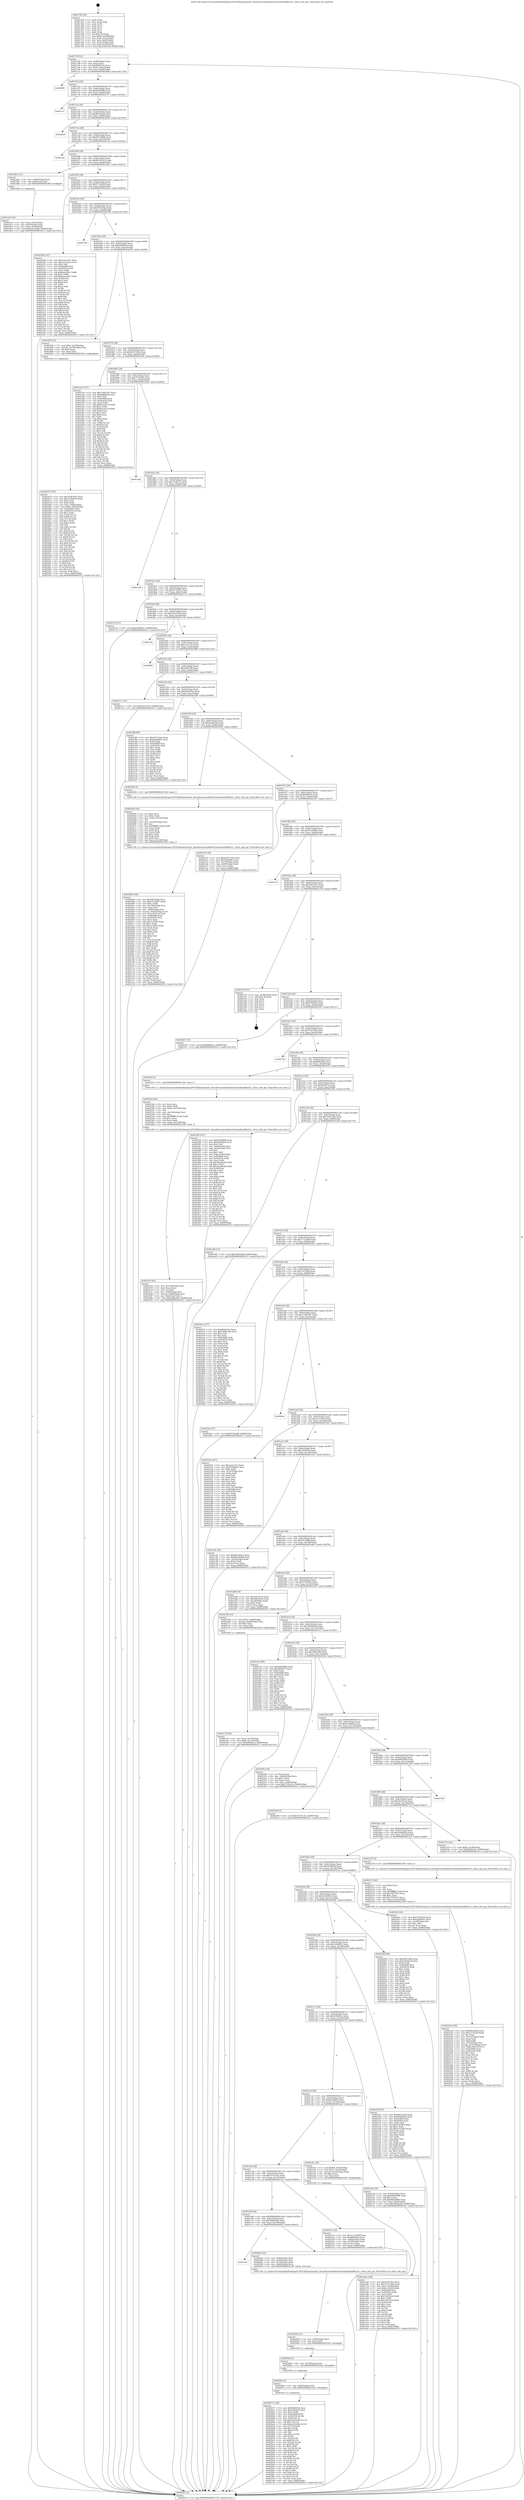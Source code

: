 digraph "0x401760" {
  label = "0x401760 (/mnt/c/Users/mathe/Desktop/tcc/POCII/binaries/extr_linuxdriversmediadvb-frontendsmb86a16.c_afcex_info_get_Final-ollvm.out::main(0))"
  labelloc = "t"
  node[shape=record]

  Entry [label="",width=0.3,height=0.3,shape=circle,fillcolor=black,style=filled]
  "0x401792" [label="{
     0x401792 [32]\l
     | [instrs]\l
     &nbsp;&nbsp;0x401792 \<+6\>: mov -0x88(%rbp),%eax\l
     &nbsp;&nbsp;0x401798 \<+2\>: mov %eax,%ecx\l
     &nbsp;&nbsp;0x40179a \<+6\>: sub $0x80bfd7eb,%ecx\l
     &nbsp;&nbsp;0x4017a0 \<+6\>: mov %eax,-0x8c(%rbp)\l
     &nbsp;&nbsp;0x4017a6 \<+6\>: mov %ecx,-0x90(%rbp)\l
     &nbsp;&nbsp;0x4017ac \<+6\>: je 00000000004028d6 \<main+0x1176\>\l
  }"]
  "0x4028d6" [label="{
     0x4028d6\l
  }", style=dashed]
  "0x4017b2" [label="{
     0x4017b2 [28]\l
     | [instrs]\l
     &nbsp;&nbsp;0x4017b2 \<+5\>: jmp 00000000004017b7 \<main+0x57\>\l
     &nbsp;&nbsp;0x4017b7 \<+6\>: mov -0x8c(%rbp),%eax\l
     &nbsp;&nbsp;0x4017bd \<+5\>: sub $0x82d508f9,%eax\l
     &nbsp;&nbsp;0x4017c2 \<+6\>: mov %eax,-0x94(%rbp)\l
     &nbsp;&nbsp;0x4017c8 \<+6\>: je 00000000004027c1 \<main+0x1061\>\l
  }"]
  Exit [label="",width=0.3,height=0.3,shape=circle,fillcolor=black,style=filled,peripheries=2]
  "0x4027c1" [label="{
     0x4027c1\l
  }", style=dashed]
  "0x4017ce" [label="{
     0x4017ce [28]\l
     | [instrs]\l
     &nbsp;&nbsp;0x4017ce \<+5\>: jmp 00000000004017d3 \<main+0x73\>\l
     &nbsp;&nbsp;0x4017d3 \<+6\>: mov -0x8c(%rbp),%eax\l
     &nbsp;&nbsp;0x4017d9 \<+5\>: sub $0x86e5aee8,%eax\l
     &nbsp;&nbsp;0x4017de \<+6\>: mov %eax,-0x98(%rbp)\l
     &nbsp;&nbsp;0x4017e4 \<+6\>: je 0000000000402820 \<main+0x10c0\>\l
  }"]
  "0x402677" [label="{
     0x402677 [154]\l
     | [instrs]\l
     &nbsp;&nbsp;0x402677 \<+5\>: mov $0x80bfd7eb,%esi\l
     &nbsp;&nbsp;0x40267c \<+5\>: mov $0xe4fa5f36,%eax\l
     &nbsp;&nbsp;0x402681 \<+3\>: mov $0x1,%r8b\l
     &nbsp;&nbsp;0x402684 \<+8\>: mov 0x405068,%r9d\l
     &nbsp;&nbsp;0x40268c \<+8\>: mov 0x405054,%r10d\l
     &nbsp;&nbsp;0x402694 \<+3\>: mov %r9d,%r11d\l
     &nbsp;&nbsp;0x402697 \<+7\>: add $0xea243cbb,%r11d\l
     &nbsp;&nbsp;0x40269e \<+4\>: sub $0x1,%r11d\l
     &nbsp;&nbsp;0x4026a2 \<+7\>: sub $0xea243cbb,%r11d\l
     &nbsp;&nbsp;0x4026a9 \<+4\>: imul %r11d,%r9d\l
     &nbsp;&nbsp;0x4026ad \<+4\>: and $0x1,%r9d\l
     &nbsp;&nbsp;0x4026b1 \<+4\>: cmp $0x0,%r9d\l
     &nbsp;&nbsp;0x4026b5 \<+3\>: sete %bl\l
     &nbsp;&nbsp;0x4026b8 \<+4\>: cmp $0xa,%r10d\l
     &nbsp;&nbsp;0x4026bc \<+4\>: setl %r14b\l
     &nbsp;&nbsp;0x4026c0 \<+3\>: mov %bl,%r15b\l
     &nbsp;&nbsp;0x4026c3 \<+4\>: xor $0xff,%r15b\l
     &nbsp;&nbsp;0x4026c7 \<+3\>: mov %r14b,%r12b\l
     &nbsp;&nbsp;0x4026ca \<+4\>: xor $0xff,%r12b\l
     &nbsp;&nbsp;0x4026ce \<+4\>: xor $0x1,%r8b\l
     &nbsp;&nbsp;0x4026d2 \<+3\>: mov %r15b,%r13b\l
     &nbsp;&nbsp;0x4026d5 \<+4\>: and $0xff,%r13b\l
     &nbsp;&nbsp;0x4026d9 \<+3\>: and %r8b,%bl\l
     &nbsp;&nbsp;0x4026dc \<+3\>: mov %r12b,%cl\l
     &nbsp;&nbsp;0x4026df \<+3\>: and $0xff,%cl\l
     &nbsp;&nbsp;0x4026e2 \<+3\>: and %r8b,%r14b\l
     &nbsp;&nbsp;0x4026e5 \<+3\>: or %bl,%r13b\l
     &nbsp;&nbsp;0x4026e8 \<+3\>: or %r14b,%cl\l
     &nbsp;&nbsp;0x4026eb \<+3\>: xor %cl,%r13b\l
     &nbsp;&nbsp;0x4026ee \<+3\>: or %r12b,%r15b\l
     &nbsp;&nbsp;0x4026f1 \<+4\>: xor $0xff,%r15b\l
     &nbsp;&nbsp;0x4026f5 \<+4\>: or $0x1,%r8b\l
     &nbsp;&nbsp;0x4026f9 \<+3\>: and %r8b,%r15b\l
     &nbsp;&nbsp;0x4026fc \<+3\>: or %r15b,%r13b\l
     &nbsp;&nbsp;0x4026ff \<+4\>: test $0x1,%r13b\l
     &nbsp;&nbsp;0x402703 \<+3\>: cmovne %eax,%esi\l
     &nbsp;&nbsp;0x402706 \<+6\>: mov %esi,-0x88(%rbp)\l
     &nbsp;&nbsp;0x40270c \<+5\>: jmp 0000000000402912 \<main+0x11b2\>\l
  }"]
  "0x402820" [label="{
     0x402820\l
  }", style=dashed]
  "0x4017ea" [label="{
     0x4017ea [28]\l
     | [instrs]\l
     &nbsp;&nbsp;0x4017ea \<+5\>: jmp 00000000004017ef \<main+0x8f\>\l
     &nbsp;&nbsp;0x4017ef \<+6\>: mov -0x8c(%rbp),%eax\l
     &nbsp;&nbsp;0x4017f5 \<+5\>: sub $0x891e9db8,%eax\l
     &nbsp;&nbsp;0x4017fa \<+6\>: mov %eax,-0x9c(%rbp)\l
     &nbsp;&nbsp;0x401800 \<+6\>: je 0000000000401caa \<main+0x54a\>\l
  }"]
  "0x40266e" [label="{
     0x40266e [9]\l
     | [instrs]\l
     &nbsp;&nbsp;0x40266e \<+4\>: mov -0x80(%rbp),%rdi\l
     &nbsp;&nbsp;0x402672 \<+5\>: call 0000000000401030 \<free@plt\>\l
     | [calls]\l
     &nbsp;&nbsp;0x401030 \{1\} (unknown)\l
  }"]
  "0x401caa" [label="{
     0x401caa\l
  }", style=dashed]
  "0x401806" [label="{
     0x401806 [28]\l
     | [instrs]\l
     &nbsp;&nbsp;0x401806 \<+5\>: jmp 000000000040180b \<main+0xab\>\l
     &nbsp;&nbsp;0x40180b \<+6\>: mov -0x8c(%rbp),%eax\l
     &nbsp;&nbsp;0x401811 \<+5\>: sub $0x8b1095e3,%eax\l
     &nbsp;&nbsp;0x401816 \<+6\>: mov %eax,-0xa0(%rbp)\l
     &nbsp;&nbsp;0x40181c \<+6\>: je 0000000000401db3 \<main+0x653\>\l
  }"]
  "0x402665" [label="{
     0x402665 [9]\l
     | [instrs]\l
     &nbsp;&nbsp;0x402665 \<+4\>: mov -0x70(%rbp),%rdi\l
     &nbsp;&nbsp;0x402669 \<+5\>: call 0000000000401030 \<free@plt\>\l
     | [calls]\l
     &nbsp;&nbsp;0x401030 \{1\} (unknown)\l
  }"]
  "0x401db3" [label="{
     0x401db3 [13]\l
     | [instrs]\l
     &nbsp;&nbsp;0x401db3 \<+4\>: mov -0x48(%rbp),%rax\l
     &nbsp;&nbsp;0x401db7 \<+4\>: mov 0x8(%rax),%rdi\l
     &nbsp;&nbsp;0x401dbb \<+5\>: call 0000000000401060 \<atoi@plt\>\l
     | [calls]\l
     &nbsp;&nbsp;0x401060 \{1\} (unknown)\l
  }"]
  "0x401822" [label="{
     0x401822 [28]\l
     | [instrs]\l
     &nbsp;&nbsp;0x401822 \<+5\>: jmp 0000000000401827 \<main+0xc7\>\l
     &nbsp;&nbsp;0x401827 \<+6\>: mov -0x8c(%rbp),%eax\l
     &nbsp;&nbsp;0x40182d \<+5\>: sub $0x9752a69f,%eax\l
     &nbsp;&nbsp;0x401832 \<+6\>: mov %eax,-0xa4(%rbp)\l
     &nbsp;&nbsp;0x401838 \<+6\>: je 00000000004022b9 \<main+0xb59\>\l
  }"]
  "0x402659" [label="{
     0x402659 [12]\l
     | [instrs]\l
     &nbsp;&nbsp;0x402659 \<+4\>: mov -0x60(%rbp),%rcx\l
     &nbsp;&nbsp;0x40265d \<+3\>: mov %rcx,%rdi\l
     &nbsp;&nbsp;0x402660 \<+5\>: call 0000000000401030 \<free@plt\>\l
     | [calls]\l
     &nbsp;&nbsp;0x401030 \{1\} (unknown)\l
  }"]
  "0x4022b9" [label="{
     0x4022b9 [147]\l
     | [instrs]\l
     &nbsp;&nbsp;0x4022b9 \<+5\>: mov $0xcea1c5e7,%eax\l
     &nbsp;&nbsp;0x4022be \<+5\>: mov $0x1a11d2c4,%ecx\l
     &nbsp;&nbsp;0x4022c3 \<+2\>: mov $0x1,%dl\l
     &nbsp;&nbsp;0x4022c5 \<+7\>: mov 0x405068,%esi\l
     &nbsp;&nbsp;0x4022cc \<+7\>: mov 0x405054,%edi\l
     &nbsp;&nbsp;0x4022d3 \<+3\>: mov %esi,%r8d\l
     &nbsp;&nbsp;0x4022d6 \<+7\>: sub $0xbeac8391,%r8d\l
     &nbsp;&nbsp;0x4022dd \<+4\>: sub $0x1,%r8d\l
     &nbsp;&nbsp;0x4022e1 \<+7\>: add $0xbeac8391,%r8d\l
     &nbsp;&nbsp;0x4022e8 \<+4\>: imul %r8d,%esi\l
     &nbsp;&nbsp;0x4022ec \<+3\>: and $0x1,%esi\l
     &nbsp;&nbsp;0x4022ef \<+3\>: cmp $0x0,%esi\l
     &nbsp;&nbsp;0x4022f2 \<+4\>: sete %r9b\l
     &nbsp;&nbsp;0x4022f6 \<+3\>: cmp $0xa,%edi\l
     &nbsp;&nbsp;0x4022f9 \<+4\>: setl %r10b\l
     &nbsp;&nbsp;0x4022fd \<+3\>: mov %r9b,%r11b\l
     &nbsp;&nbsp;0x402300 \<+4\>: xor $0xff,%r11b\l
     &nbsp;&nbsp;0x402304 \<+3\>: mov %r10b,%bl\l
     &nbsp;&nbsp;0x402307 \<+3\>: xor $0xff,%bl\l
     &nbsp;&nbsp;0x40230a \<+3\>: xor $0x1,%dl\l
     &nbsp;&nbsp;0x40230d \<+3\>: mov %r11b,%r14b\l
     &nbsp;&nbsp;0x402310 \<+4\>: and $0xff,%r14b\l
     &nbsp;&nbsp;0x402314 \<+3\>: and %dl,%r9b\l
     &nbsp;&nbsp;0x402317 \<+3\>: mov %bl,%r15b\l
     &nbsp;&nbsp;0x40231a \<+4\>: and $0xff,%r15b\l
     &nbsp;&nbsp;0x40231e \<+3\>: and %dl,%r10b\l
     &nbsp;&nbsp;0x402321 \<+3\>: or %r9b,%r14b\l
     &nbsp;&nbsp;0x402324 \<+3\>: or %r10b,%r15b\l
     &nbsp;&nbsp;0x402327 \<+3\>: xor %r15b,%r14b\l
     &nbsp;&nbsp;0x40232a \<+3\>: or %bl,%r11b\l
     &nbsp;&nbsp;0x40232d \<+4\>: xor $0xff,%r11b\l
     &nbsp;&nbsp;0x402331 \<+3\>: or $0x1,%dl\l
     &nbsp;&nbsp;0x402334 \<+3\>: and %dl,%r11b\l
     &nbsp;&nbsp;0x402337 \<+3\>: or %r11b,%r14b\l
     &nbsp;&nbsp;0x40233a \<+4\>: test $0x1,%r14b\l
     &nbsp;&nbsp;0x40233e \<+3\>: cmovne %ecx,%eax\l
     &nbsp;&nbsp;0x402341 \<+6\>: mov %eax,-0x88(%rbp)\l
     &nbsp;&nbsp;0x402347 \<+5\>: jmp 0000000000402912 \<main+0x11b2\>\l
  }"]
  "0x40183e" [label="{
     0x40183e [28]\l
     | [instrs]\l
     &nbsp;&nbsp;0x40183e \<+5\>: jmp 0000000000401843 \<main+0xe3\>\l
     &nbsp;&nbsp;0x401843 \<+6\>: mov -0x8c(%rbp),%eax\l
     &nbsp;&nbsp;0x401849 \<+5\>: sub $0x97f323ba,%eax\l
     &nbsp;&nbsp;0x40184e \<+6\>: mov %eax,-0xa8(%rbp)\l
     &nbsp;&nbsp;0x401854 \<+6\>: je 0000000000402789 \<main+0x1029\>\l
  }"]
  "0x401c82" [label="{
     0x401c82\l
  }", style=dashed]
  "0x402789" [label="{
     0x402789\l
  }", style=dashed]
  "0x40185a" [label="{
     0x40185a [28]\l
     | [instrs]\l
     &nbsp;&nbsp;0x40185a \<+5\>: jmp 000000000040185f \<main+0xff\>\l
     &nbsp;&nbsp;0x40185f \<+6\>: mov -0x8c(%rbp),%eax\l
     &nbsp;&nbsp;0x401865 \<+5\>: sub $0xab8f9ae8,%eax\l
     &nbsp;&nbsp;0x40186a \<+6\>: mov %eax,-0xac(%rbp)\l
     &nbsp;&nbsp;0x401870 \<+6\>: je 0000000000402459 \<main+0xcf9\>\l
  }"]
  "0x402645" [label="{
     0x402645 [20]\l
     | [instrs]\l
     &nbsp;&nbsp;0x402645 \<+4\>: mov -0x60(%rbp),%rdi\l
     &nbsp;&nbsp;0x402649 \<+3\>: mov -0x50(%rbp),%esi\l
     &nbsp;&nbsp;0x40264c \<+4\>: mov -0x70(%rbp),%rdx\l
     &nbsp;&nbsp;0x402650 \<+4\>: mov -0x80(%rbp),%rcx\l
     &nbsp;&nbsp;0x402654 \<+5\>: call 00000000004013f0 \<afcex_info_get\>\l
     | [calls]\l
     &nbsp;&nbsp;0x4013f0 \{1\} (/mnt/c/Users/mathe/Desktop/tcc/POCII/binaries/extr_linuxdriversmediadvb-frontendsmb86a16.c_afcex_info_get_Final-ollvm.out::afcex_info_get)\l
  }"]
  "0x402459" [label="{
     0x402459 [23]\l
     | [instrs]\l
     &nbsp;&nbsp;0x402459 \<+7\>: movl $0x1,-0x78(%rbp)\l
     &nbsp;&nbsp;0x402460 \<+4\>: movslq -0x78(%rbp),%rax\l
     &nbsp;&nbsp;0x402464 \<+4\>: shl $0x0,%rax\l
     &nbsp;&nbsp;0x402468 \<+3\>: mov %rax,%rdi\l
     &nbsp;&nbsp;0x40246b \<+5\>: call 0000000000401050 \<malloc@plt\>\l
     | [calls]\l
     &nbsp;&nbsp;0x401050 \{1\} (unknown)\l
  }"]
  "0x401876" [label="{
     0x401876 [28]\l
     | [instrs]\l
     &nbsp;&nbsp;0x401876 \<+5\>: jmp 000000000040187b \<main+0x11b\>\l
     &nbsp;&nbsp;0x40187b \<+6\>: mov -0x8c(%rbp),%eax\l
     &nbsp;&nbsp;0x401881 \<+5\>: sub $0xb9327e56,%eax\l
     &nbsp;&nbsp;0x401886 \<+6\>: mov %eax,-0xb0(%rbp)\l
     &nbsp;&nbsp;0x40188c \<+6\>: je 00000000004023c6 \<main+0xc66\>\l
  }"]
  "0x402570" [label="{
     0x402570 [42]\l
     | [instrs]\l
     &nbsp;&nbsp;0x402570 \<+6\>: mov -0x154(%rbp),%ecx\l
     &nbsp;&nbsp;0x402576 \<+3\>: imul %eax,%ecx\l
     &nbsp;&nbsp;0x402579 \<+3\>: mov %cl,%dil\l
     &nbsp;&nbsp;0x40257c \<+4\>: mov -0x80(%rbp),%r8\l
     &nbsp;&nbsp;0x402580 \<+7\>: movslq -0x84(%rbp),%r9\l
     &nbsp;&nbsp;0x402587 \<+4\>: mov %dil,(%r8,%r9,1)\l
     &nbsp;&nbsp;0x40258b \<+10\>: movl $0x39f6e566,-0x88(%rbp)\l
     &nbsp;&nbsp;0x402595 \<+5\>: jmp 0000000000402912 \<main+0x11b2\>\l
  }"]
  "0x4023c6" [label="{
     0x4023c6 [147]\l
     | [instrs]\l
     &nbsp;&nbsp;0x4023c6 \<+5\>: mov $0x15d97eb7,%eax\l
     &nbsp;&nbsp;0x4023cb \<+5\>: mov $0xab8f9ae8,%ecx\l
     &nbsp;&nbsp;0x4023d0 \<+2\>: mov $0x1,%dl\l
     &nbsp;&nbsp;0x4023d2 \<+7\>: mov 0x405068,%esi\l
     &nbsp;&nbsp;0x4023d9 \<+7\>: mov 0x405054,%edi\l
     &nbsp;&nbsp;0x4023e0 \<+3\>: mov %esi,%r8d\l
     &nbsp;&nbsp;0x4023e3 \<+7\>: add $0x95ccbc70,%r8d\l
     &nbsp;&nbsp;0x4023ea \<+4\>: sub $0x1,%r8d\l
     &nbsp;&nbsp;0x4023ee \<+7\>: sub $0x95ccbc70,%r8d\l
     &nbsp;&nbsp;0x4023f5 \<+4\>: imul %r8d,%esi\l
     &nbsp;&nbsp;0x4023f9 \<+3\>: and $0x1,%esi\l
     &nbsp;&nbsp;0x4023fc \<+3\>: cmp $0x0,%esi\l
     &nbsp;&nbsp;0x4023ff \<+4\>: sete %r9b\l
     &nbsp;&nbsp;0x402403 \<+3\>: cmp $0xa,%edi\l
     &nbsp;&nbsp;0x402406 \<+4\>: setl %r10b\l
     &nbsp;&nbsp;0x40240a \<+3\>: mov %r9b,%r11b\l
     &nbsp;&nbsp;0x40240d \<+4\>: xor $0xff,%r11b\l
     &nbsp;&nbsp;0x402411 \<+3\>: mov %r10b,%bl\l
     &nbsp;&nbsp;0x402414 \<+3\>: xor $0xff,%bl\l
     &nbsp;&nbsp;0x402417 \<+3\>: xor $0x1,%dl\l
     &nbsp;&nbsp;0x40241a \<+3\>: mov %r11b,%r14b\l
     &nbsp;&nbsp;0x40241d \<+4\>: and $0xff,%r14b\l
     &nbsp;&nbsp;0x402421 \<+3\>: and %dl,%r9b\l
     &nbsp;&nbsp;0x402424 \<+3\>: mov %bl,%r15b\l
     &nbsp;&nbsp;0x402427 \<+4\>: and $0xff,%r15b\l
     &nbsp;&nbsp;0x40242b \<+3\>: and %dl,%r10b\l
     &nbsp;&nbsp;0x40242e \<+3\>: or %r9b,%r14b\l
     &nbsp;&nbsp;0x402431 \<+3\>: or %r10b,%r15b\l
     &nbsp;&nbsp;0x402434 \<+3\>: xor %r15b,%r14b\l
     &nbsp;&nbsp;0x402437 \<+3\>: or %bl,%r11b\l
     &nbsp;&nbsp;0x40243a \<+4\>: xor $0xff,%r11b\l
     &nbsp;&nbsp;0x40243e \<+3\>: or $0x1,%dl\l
     &nbsp;&nbsp;0x402441 \<+3\>: and %dl,%r11b\l
     &nbsp;&nbsp;0x402444 \<+3\>: or %r11b,%r14b\l
     &nbsp;&nbsp;0x402447 \<+4\>: test $0x1,%r14b\l
     &nbsp;&nbsp;0x40244b \<+3\>: cmovne %ecx,%eax\l
     &nbsp;&nbsp;0x40244e \<+6\>: mov %eax,-0x88(%rbp)\l
     &nbsp;&nbsp;0x402454 \<+5\>: jmp 0000000000402912 \<main+0x11b2\>\l
  }"]
  "0x401892" [label="{
     0x401892 [28]\l
     | [instrs]\l
     &nbsp;&nbsp;0x401892 \<+5\>: jmp 0000000000401897 \<main+0x137\>\l
     &nbsp;&nbsp;0x401897 \<+6\>: mov -0x8c(%rbp),%eax\l
     &nbsp;&nbsp;0x40189d \<+5\>: sub $0xc7141d5c,%eax\l
     &nbsp;&nbsp;0x4018a2 \<+6\>: mov %eax,-0xb4(%rbp)\l
     &nbsp;&nbsp;0x4018a8 \<+6\>: je 0000000000401da4 \<main+0x644\>\l
  }"]
  "0x402544" [label="{
     0x402544 [44]\l
     | [instrs]\l
     &nbsp;&nbsp;0x402544 \<+2\>: xor %ecx,%ecx\l
     &nbsp;&nbsp;0x402546 \<+5\>: mov $0x2,%edx\l
     &nbsp;&nbsp;0x40254b \<+6\>: mov %edx,-0x150(%rbp)\l
     &nbsp;&nbsp;0x402551 \<+1\>: cltd\l
     &nbsp;&nbsp;0x402552 \<+6\>: mov -0x150(%rbp),%esi\l
     &nbsp;&nbsp;0x402558 \<+2\>: idiv %esi\l
     &nbsp;&nbsp;0x40255a \<+6\>: imul $0xfffffffe,%edx,%edx\l
     &nbsp;&nbsp;0x402560 \<+3\>: sub $0x1,%ecx\l
     &nbsp;&nbsp;0x402563 \<+2\>: sub %ecx,%edx\l
     &nbsp;&nbsp;0x402565 \<+6\>: mov %edx,-0x154(%rbp)\l
     &nbsp;&nbsp;0x40256b \<+5\>: call 0000000000401160 \<next_i\>\l
     | [calls]\l
     &nbsp;&nbsp;0x401160 \{1\} (/mnt/c/Users/mathe/Desktop/tcc/POCII/binaries/extr_linuxdriversmediadvb-frontendsmb86a16.c_afcex_info_get_Final-ollvm.out::next_i)\l
  }"]
  "0x401da4" [label="{
     0x401da4\l
  }", style=dashed]
  "0x4018ae" [label="{
     0x4018ae [28]\l
     | [instrs]\l
     &nbsp;&nbsp;0x4018ae \<+5\>: jmp 00000000004018b3 \<main+0x153\>\l
     &nbsp;&nbsp;0x4018b3 \<+6\>: mov -0x8c(%rbp),%eax\l
     &nbsp;&nbsp;0x4018b9 \<+5\>: sub $0xc7ed6c7e,%eax\l
     &nbsp;&nbsp;0x4018be \<+6\>: mov %eax,-0xb8(%rbp)\l
     &nbsp;&nbsp;0x4018c4 \<+6\>: je 0000000000401d3d \<main+0x5dd\>\l
  }"]
  "0x401c66" [label="{
     0x401c66 [28]\l
     | [instrs]\l
     &nbsp;&nbsp;0x401c66 \<+5\>: jmp 0000000000401c6b \<main+0x50b\>\l
     &nbsp;&nbsp;0x401c6b \<+6\>: mov -0x8c(%rbp),%eax\l
     &nbsp;&nbsp;0x401c71 \<+5\>: sub $0x7b84b1b6,%eax\l
     &nbsp;&nbsp;0x401c76 \<+6\>: mov %eax,-0x140(%rbp)\l
     &nbsp;&nbsp;0x401c7c \<+6\>: je 0000000000402645 \<main+0xee5\>\l
  }"]
  "0x401d3d" [label="{
     0x401d3d\l
  }", style=dashed]
  "0x4018ca" [label="{
     0x4018ca [28]\l
     | [instrs]\l
     &nbsp;&nbsp;0x4018ca \<+5\>: jmp 00000000004018cf \<main+0x16f\>\l
     &nbsp;&nbsp;0x4018cf \<+6\>: mov -0x8c(%rbp),%eax\l
     &nbsp;&nbsp;0x4018d5 \<+5\>: sub $0xcb736df7,%eax\l
     &nbsp;&nbsp;0x4018da \<+6\>: mov %eax,-0xbc(%rbp)\l
     &nbsp;&nbsp;0x4018e0 \<+6\>: je 0000000000402135 \<main+0x9d5\>\l
  }"]
  "0x40251e" [label="{
     0x40251e [33]\l
     | [instrs]\l
     &nbsp;&nbsp;0x40251e \<+5\>: mov $0x111e2ed9,%eax\l
     &nbsp;&nbsp;0x402523 \<+5\>: mov $0xff08e4bd,%ecx\l
     &nbsp;&nbsp;0x402528 \<+6\>: mov -0x84(%rbp),%edx\l
     &nbsp;&nbsp;0x40252e \<+3\>: cmp -0x78(%rbp),%edx\l
     &nbsp;&nbsp;0x402531 \<+3\>: cmovl %ecx,%eax\l
     &nbsp;&nbsp;0x402534 \<+6\>: mov %eax,-0x88(%rbp)\l
     &nbsp;&nbsp;0x40253a \<+5\>: jmp 0000000000402912 \<main+0x11b2\>\l
  }"]
  "0x402135" [label="{
     0x402135 [15]\l
     | [instrs]\l
     &nbsp;&nbsp;0x402135 \<+10\>: movl $0x6509b4ec,-0x88(%rbp)\l
     &nbsp;&nbsp;0x40213f \<+5\>: jmp 0000000000402912 \<main+0x11b2\>\l
  }"]
  "0x4018e6" [label="{
     0x4018e6 [28]\l
     | [instrs]\l
     &nbsp;&nbsp;0x4018e6 \<+5\>: jmp 00000000004018eb \<main+0x18b\>\l
     &nbsp;&nbsp;0x4018eb \<+6\>: mov -0x8c(%rbp),%eax\l
     &nbsp;&nbsp;0x4018f1 \<+5\>: sub $0xcbb1455b,%eax\l
     &nbsp;&nbsp;0x4018f6 \<+6\>: mov %eax,-0xc0(%rbp)\l
     &nbsp;&nbsp;0x4018fc \<+6\>: je 0000000000402720 \<main+0xfc0\>\l
  }"]
  "0x402470" [label="{
     0x402470 [159]\l
     | [instrs]\l
     &nbsp;&nbsp;0x402470 \<+5\>: mov $0x15d97eb7,%ecx\l
     &nbsp;&nbsp;0x402475 \<+5\>: mov $0x3a39df16,%edx\l
     &nbsp;&nbsp;0x40247a \<+3\>: mov $0x1,%sil\l
     &nbsp;&nbsp;0x40247d \<+3\>: xor %r8d,%r8d\l
     &nbsp;&nbsp;0x402480 \<+4\>: mov %rax,-0x80(%rbp)\l
     &nbsp;&nbsp;0x402484 \<+10\>: movl $0x0,-0x84(%rbp)\l
     &nbsp;&nbsp;0x40248e \<+8\>: mov 0x405068,%r9d\l
     &nbsp;&nbsp;0x402496 \<+8\>: mov 0x405054,%r10d\l
     &nbsp;&nbsp;0x40249e \<+4\>: sub $0x1,%r8d\l
     &nbsp;&nbsp;0x4024a2 \<+3\>: mov %r9d,%r11d\l
     &nbsp;&nbsp;0x4024a5 \<+3\>: add %r8d,%r11d\l
     &nbsp;&nbsp;0x4024a8 \<+4\>: imul %r11d,%r9d\l
     &nbsp;&nbsp;0x4024ac \<+4\>: and $0x1,%r9d\l
     &nbsp;&nbsp;0x4024b0 \<+4\>: cmp $0x0,%r9d\l
     &nbsp;&nbsp;0x4024b4 \<+3\>: sete %bl\l
     &nbsp;&nbsp;0x4024b7 \<+4\>: cmp $0xa,%r10d\l
     &nbsp;&nbsp;0x4024bb \<+4\>: setl %r14b\l
     &nbsp;&nbsp;0x4024bf \<+3\>: mov %bl,%r15b\l
     &nbsp;&nbsp;0x4024c2 \<+4\>: xor $0xff,%r15b\l
     &nbsp;&nbsp;0x4024c6 \<+3\>: mov %r14b,%r12b\l
     &nbsp;&nbsp;0x4024c9 \<+4\>: xor $0xff,%r12b\l
     &nbsp;&nbsp;0x4024cd \<+4\>: xor $0x0,%sil\l
     &nbsp;&nbsp;0x4024d1 \<+3\>: mov %r15b,%r13b\l
     &nbsp;&nbsp;0x4024d4 \<+4\>: and $0x0,%r13b\l
     &nbsp;&nbsp;0x4024d8 \<+3\>: and %sil,%bl\l
     &nbsp;&nbsp;0x4024db \<+3\>: mov %r12b,%al\l
     &nbsp;&nbsp;0x4024de \<+2\>: and $0x0,%al\l
     &nbsp;&nbsp;0x4024e0 \<+3\>: and %sil,%r14b\l
     &nbsp;&nbsp;0x4024e3 \<+3\>: or %bl,%r13b\l
     &nbsp;&nbsp;0x4024e6 \<+3\>: or %r14b,%al\l
     &nbsp;&nbsp;0x4024e9 \<+3\>: xor %al,%r13b\l
     &nbsp;&nbsp;0x4024ec \<+3\>: or %r12b,%r15b\l
     &nbsp;&nbsp;0x4024ef \<+4\>: xor $0xff,%r15b\l
     &nbsp;&nbsp;0x4024f3 \<+4\>: or $0x0,%sil\l
     &nbsp;&nbsp;0x4024f7 \<+3\>: and %sil,%r15b\l
     &nbsp;&nbsp;0x4024fa \<+3\>: or %r15b,%r13b\l
     &nbsp;&nbsp;0x4024fd \<+4\>: test $0x1,%r13b\l
     &nbsp;&nbsp;0x402501 \<+3\>: cmovne %edx,%ecx\l
     &nbsp;&nbsp;0x402504 \<+6\>: mov %ecx,-0x88(%rbp)\l
     &nbsp;&nbsp;0x40250a \<+5\>: jmp 0000000000402912 \<main+0x11b2\>\l
  }"]
  "0x402720" [label="{
     0x402720\l
  }", style=dashed]
  "0x401902" [label="{
     0x401902 [28]\l
     | [instrs]\l
     &nbsp;&nbsp;0x401902 \<+5\>: jmp 0000000000401907 \<main+0x1a7\>\l
     &nbsp;&nbsp;0x401907 \<+6\>: mov -0x8c(%rbp),%eax\l
     &nbsp;&nbsp;0x40190d \<+5\>: sub $0xcea1c5e7,%eax\l
     &nbsp;&nbsp;0x401912 \<+6\>: mov %eax,-0xc4(%rbp)\l
     &nbsp;&nbsp;0x401918 \<+6\>: je 0000000000402880 \<main+0x1120\>\l
  }"]
  "0x40223d" [label="{
     0x40223d [109]\l
     | [instrs]\l
     &nbsp;&nbsp;0x40223d \<+5\>: mov $0x86e5aee8,%ecx\l
     &nbsp;&nbsp;0x402242 \<+5\>: mov $0x1237b3af,%edx\l
     &nbsp;&nbsp;0x402247 \<+2\>: xor %esi,%esi\l
     &nbsp;&nbsp;0x402249 \<+6\>: mov -0x14c(%rbp),%edi\l
     &nbsp;&nbsp;0x40224f \<+3\>: imul %eax,%edi\l
     &nbsp;&nbsp;0x402252 \<+3\>: mov %dil,%r8b\l
     &nbsp;&nbsp;0x402255 \<+4\>: mov -0x70(%rbp),%r9\l
     &nbsp;&nbsp;0x402259 \<+4\>: movslq -0x74(%rbp),%r10\l
     &nbsp;&nbsp;0x40225d \<+4\>: mov %r8b,(%r9,%r10,1)\l
     &nbsp;&nbsp;0x402261 \<+7\>: mov 0x405068,%eax\l
     &nbsp;&nbsp;0x402268 \<+7\>: mov 0x405054,%edi\l
     &nbsp;&nbsp;0x40226f \<+3\>: sub $0x1,%esi\l
     &nbsp;&nbsp;0x402272 \<+3\>: mov %eax,%r11d\l
     &nbsp;&nbsp;0x402275 \<+3\>: add %esi,%r11d\l
     &nbsp;&nbsp;0x402278 \<+4\>: imul %r11d,%eax\l
     &nbsp;&nbsp;0x40227c \<+3\>: and $0x1,%eax\l
     &nbsp;&nbsp;0x40227f \<+3\>: cmp $0x0,%eax\l
     &nbsp;&nbsp;0x402282 \<+4\>: sete %r8b\l
     &nbsp;&nbsp;0x402286 \<+3\>: cmp $0xa,%edi\l
     &nbsp;&nbsp;0x402289 \<+3\>: setl %bl\l
     &nbsp;&nbsp;0x40228c \<+3\>: mov %r8b,%r14b\l
     &nbsp;&nbsp;0x40228f \<+3\>: and %bl,%r14b\l
     &nbsp;&nbsp;0x402292 \<+3\>: xor %bl,%r8b\l
     &nbsp;&nbsp;0x402295 \<+3\>: or %r8b,%r14b\l
     &nbsp;&nbsp;0x402298 \<+4\>: test $0x1,%r14b\l
     &nbsp;&nbsp;0x40229c \<+3\>: cmovne %edx,%ecx\l
     &nbsp;&nbsp;0x40229f \<+6\>: mov %ecx,-0x88(%rbp)\l
     &nbsp;&nbsp;0x4022a5 \<+5\>: jmp 0000000000402912 \<main+0x11b2\>\l
  }"]
  "0x402880" [label="{
     0x402880\l
  }", style=dashed]
  "0x40191e" [label="{
     0x40191e [28]\l
     | [instrs]\l
     &nbsp;&nbsp;0x40191e \<+5\>: jmp 0000000000401923 \<main+0x1c3\>\l
     &nbsp;&nbsp;0x401923 \<+6\>: mov -0x8c(%rbp),%eax\l
     &nbsp;&nbsp;0x401929 \<+5\>: sub $0xe4fa5f36,%eax\l
     &nbsp;&nbsp;0x40192e \<+6\>: mov %eax,-0xc8(%rbp)\l
     &nbsp;&nbsp;0x401934 \<+6\>: je 0000000000402711 \<main+0xfb1\>\l
  }"]
  "0x402215" [label="{
     0x402215 [40]\l
     | [instrs]\l
     &nbsp;&nbsp;0x402215 \<+5\>: mov $0x2,%ecx\l
     &nbsp;&nbsp;0x40221a \<+1\>: cltd\l
     &nbsp;&nbsp;0x40221b \<+2\>: idiv %ecx\l
     &nbsp;&nbsp;0x40221d \<+6\>: imul $0xfffffffe,%edx,%ecx\l
     &nbsp;&nbsp;0x402223 \<+6\>: sub $0x7df797e3,%ecx\l
     &nbsp;&nbsp;0x402229 \<+3\>: add $0x1,%ecx\l
     &nbsp;&nbsp;0x40222c \<+6\>: add $0x7df797e3,%ecx\l
     &nbsp;&nbsp;0x402232 \<+6\>: mov %ecx,-0x14c(%rbp)\l
     &nbsp;&nbsp;0x402238 \<+5\>: call 0000000000401160 \<next_i\>\l
     | [calls]\l
     &nbsp;&nbsp;0x401160 \{1\} (/mnt/c/Users/mathe/Desktop/tcc/POCII/binaries/extr_linuxdriversmediadvb-frontendsmb86a16.c_afcex_info_get_Final-ollvm.out::next_i)\l
  }"]
  "0x402711" [label="{
     0x402711 [15]\l
     | [instrs]\l
     &nbsp;&nbsp;0x402711 \<+10\>: movl $0x4427fe14,-0x88(%rbp)\l
     &nbsp;&nbsp;0x40271b \<+5\>: jmp 0000000000402912 \<main+0x11b2\>\l
  }"]
  "0x40193a" [label="{
     0x40193a [28]\l
     | [instrs]\l
     &nbsp;&nbsp;0x40193a \<+5\>: jmp 000000000040193f \<main+0x1df\>\l
     &nbsp;&nbsp;0x40193f \<+6\>: mov -0x8c(%rbp),%eax\l
     &nbsp;&nbsp;0x401945 \<+5\>: sub $0xe89e463e,%eax\l
     &nbsp;&nbsp;0x40194a \<+6\>: mov %eax,-0xcc(%rbp)\l
     &nbsp;&nbsp;0x401950 \<+6\>: je 0000000000401df6 \<main+0x696\>\l
  }"]
  "0x40217d" [label="{
     0x40217d [26]\l
     | [instrs]\l
     &nbsp;&nbsp;0x40217d \<+4\>: mov %rax,-0x70(%rbp)\l
     &nbsp;&nbsp;0x402181 \<+7\>: movl $0x0,-0x74(%rbp)\l
     &nbsp;&nbsp;0x402188 \<+10\>: movl $0xf08484c2,-0x88(%rbp)\l
     &nbsp;&nbsp;0x402192 \<+5\>: jmp 0000000000402912 \<main+0x11b2\>\l
  }"]
  "0x401df6" [label="{
     0x401df6 [86]\l
     | [instrs]\l
     &nbsp;&nbsp;0x401df6 \<+5\>: mov $0x97f323ba,%eax\l
     &nbsp;&nbsp;0x401dfb \<+5\>: mov $0x6aedd6f1,%ecx\l
     &nbsp;&nbsp;0x401e00 \<+2\>: xor %edx,%edx\l
     &nbsp;&nbsp;0x401e02 \<+7\>: mov 0x405068,%esi\l
     &nbsp;&nbsp;0x401e09 \<+7\>: mov 0x405054,%edi\l
     &nbsp;&nbsp;0x401e10 \<+3\>: sub $0x1,%edx\l
     &nbsp;&nbsp;0x401e13 \<+3\>: mov %esi,%r8d\l
     &nbsp;&nbsp;0x401e16 \<+3\>: add %edx,%r8d\l
     &nbsp;&nbsp;0x401e19 \<+4\>: imul %r8d,%esi\l
     &nbsp;&nbsp;0x401e1d \<+3\>: and $0x1,%esi\l
     &nbsp;&nbsp;0x401e20 \<+3\>: cmp $0x0,%esi\l
     &nbsp;&nbsp;0x401e23 \<+4\>: sete %r9b\l
     &nbsp;&nbsp;0x401e27 \<+3\>: cmp $0xa,%edi\l
     &nbsp;&nbsp;0x401e2a \<+4\>: setl %r10b\l
     &nbsp;&nbsp;0x401e2e \<+3\>: mov %r9b,%r11b\l
     &nbsp;&nbsp;0x401e31 \<+3\>: and %r10b,%r11b\l
     &nbsp;&nbsp;0x401e34 \<+3\>: xor %r10b,%r9b\l
     &nbsp;&nbsp;0x401e37 \<+3\>: or %r9b,%r11b\l
     &nbsp;&nbsp;0x401e3a \<+4\>: test $0x1,%r11b\l
     &nbsp;&nbsp;0x401e3e \<+3\>: cmovne %ecx,%eax\l
     &nbsp;&nbsp;0x401e41 \<+6\>: mov %eax,-0x88(%rbp)\l
     &nbsp;&nbsp;0x401e47 \<+5\>: jmp 0000000000402912 \<main+0x11b2\>\l
  }"]
  "0x401956" [label="{
     0x401956 [28]\l
     | [instrs]\l
     &nbsp;&nbsp;0x401956 \<+5\>: jmp 000000000040195b \<main+0x1fb\>\l
     &nbsp;&nbsp;0x40195b \<+6\>: mov -0x8c(%rbp),%eax\l
     &nbsp;&nbsp;0x401961 \<+5\>: sub $0xebe4de34,%eax\l
     &nbsp;&nbsp;0x401966 \<+6\>: mov %eax,-0xd0(%rbp)\l
     &nbsp;&nbsp;0x40196c \<+6\>: je 0000000000402056 \<main+0x8f6\>\l
  }"]
  "0x40208f" [label="{
     0x40208f [166]\l
     | [instrs]\l
     &nbsp;&nbsp;0x40208f \<+5\>: mov $0x40f354b8,%ecx\l
     &nbsp;&nbsp;0x402094 \<+5\>: mov $0xcb736df7,%edx\l
     &nbsp;&nbsp;0x402099 \<+3\>: mov $0x1,%r8b\l
     &nbsp;&nbsp;0x40209c \<+6\>: mov -0x148(%rbp),%esi\l
     &nbsp;&nbsp;0x4020a2 \<+3\>: imul %eax,%esi\l
     &nbsp;&nbsp;0x4020a5 \<+4\>: mov -0x60(%rbp),%r9\l
     &nbsp;&nbsp;0x4020a9 \<+4\>: movslq -0x64(%rbp),%r10\l
     &nbsp;&nbsp;0x4020ad \<+4\>: mov %esi,(%r9,%r10,4)\l
     &nbsp;&nbsp;0x4020b1 \<+7\>: mov 0x405068,%eax\l
     &nbsp;&nbsp;0x4020b8 \<+7\>: mov 0x405054,%esi\l
     &nbsp;&nbsp;0x4020bf \<+2\>: mov %eax,%edi\l
     &nbsp;&nbsp;0x4020c1 \<+6\>: add $0xcc14650,%edi\l
     &nbsp;&nbsp;0x4020c7 \<+3\>: sub $0x1,%edi\l
     &nbsp;&nbsp;0x4020ca \<+6\>: sub $0xcc14650,%edi\l
     &nbsp;&nbsp;0x4020d0 \<+3\>: imul %edi,%eax\l
     &nbsp;&nbsp;0x4020d3 \<+3\>: and $0x1,%eax\l
     &nbsp;&nbsp;0x4020d6 \<+3\>: cmp $0x0,%eax\l
     &nbsp;&nbsp;0x4020d9 \<+4\>: sete %r11b\l
     &nbsp;&nbsp;0x4020dd \<+3\>: cmp $0xa,%esi\l
     &nbsp;&nbsp;0x4020e0 \<+3\>: setl %bl\l
     &nbsp;&nbsp;0x4020e3 \<+3\>: mov %r11b,%r14b\l
     &nbsp;&nbsp;0x4020e6 \<+4\>: xor $0xff,%r14b\l
     &nbsp;&nbsp;0x4020ea \<+3\>: mov %bl,%r15b\l
     &nbsp;&nbsp;0x4020ed \<+4\>: xor $0xff,%r15b\l
     &nbsp;&nbsp;0x4020f1 \<+4\>: xor $0x1,%r8b\l
     &nbsp;&nbsp;0x4020f5 \<+3\>: mov %r14b,%r12b\l
     &nbsp;&nbsp;0x4020f8 \<+4\>: and $0xff,%r12b\l
     &nbsp;&nbsp;0x4020fc \<+3\>: and %r8b,%r11b\l
     &nbsp;&nbsp;0x4020ff \<+3\>: mov %r15b,%r13b\l
     &nbsp;&nbsp;0x402102 \<+4\>: and $0xff,%r13b\l
     &nbsp;&nbsp;0x402106 \<+3\>: and %r8b,%bl\l
     &nbsp;&nbsp;0x402109 \<+3\>: or %r11b,%r12b\l
     &nbsp;&nbsp;0x40210c \<+3\>: or %bl,%r13b\l
     &nbsp;&nbsp;0x40210f \<+3\>: xor %r13b,%r12b\l
     &nbsp;&nbsp;0x402112 \<+3\>: or %r15b,%r14b\l
     &nbsp;&nbsp;0x402115 \<+4\>: xor $0xff,%r14b\l
     &nbsp;&nbsp;0x402119 \<+4\>: or $0x1,%r8b\l
     &nbsp;&nbsp;0x40211d \<+3\>: and %r8b,%r14b\l
     &nbsp;&nbsp;0x402120 \<+3\>: or %r14b,%r12b\l
     &nbsp;&nbsp;0x402123 \<+4\>: test $0x1,%r12b\l
     &nbsp;&nbsp;0x402127 \<+3\>: cmovne %edx,%ecx\l
     &nbsp;&nbsp;0x40212a \<+6\>: mov %ecx,-0x88(%rbp)\l
     &nbsp;&nbsp;0x402130 \<+5\>: jmp 0000000000402912 \<main+0x11b2\>\l
  }"]
  "0x402056" [label="{
     0x402056 [5]\l
     | [instrs]\l
     &nbsp;&nbsp;0x402056 \<+5\>: call 0000000000401160 \<next_i\>\l
     | [calls]\l
     &nbsp;&nbsp;0x401160 \{1\} (/mnt/c/Users/mathe/Desktop/tcc/POCII/binaries/extr_linuxdriversmediadvb-frontendsmb86a16.c_afcex_info_get_Final-ollvm.out::next_i)\l
  }"]
  "0x401972" [label="{
     0x401972 [28]\l
     | [instrs]\l
     &nbsp;&nbsp;0x401972 \<+5\>: jmp 0000000000401977 \<main+0x217\>\l
     &nbsp;&nbsp;0x401977 \<+6\>: mov -0x8c(%rbp),%eax\l
     &nbsp;&nbsp;0x40197d \<+5\>: sub $0xf08484c2,%eax\l
     &nbsp;&nbsp;0x401982 \<+6\>: mov %eax,-0xd4(%rbp)\l
     &nbsp;&nbsp;0x401988 \<+6\>: je 0000000000402197 \<main+0xa37\>\l
  }"]
  "0x40205b" [label="{
     0x40205b [52]\l
     | [instrs]\l
     &nbsp;&nbsp;0x40205b \<+2\>: xor %ecx,%ecx\l
     &nbsp;&nbsp;0x40205d \<+5\>: mov $0x2,%edx\l
     &nbsp;&nbsp;0x402062 \<+6\>: mov %edx,-0x144(%rbp)\l
     &nbsp;&nbsp;0x402068 \<+1\>: cltd\l
     &nbsp;&nbsp;0x402069 \<+6\>: mov -0x144(%rbp),%esi\l
     &nbsp;&nbsp;0x40206f \<+2\>: idiv %esi\l
     &nbsp;&nbsp;0x402071 \<+6\>: imul $0xfffffffe,%edx,%edx\l
     &nbsp;&nbsp;0x402077 \<+2\>: mov %ecx,%edi\l
     &nbsp;&nbsp;0x402079 \<+2\>: sub %edx,%edi\l
     &nbsp;&nbsp;0x40207b \<+2\>: mov %ecx,%edx\l
     &nbsp;&nbsp;0x40207d \<+3\>: sub $0x1,%edx\l
     &nbsp;&nbsp;0x402080 \<+2\>: add %edx,%edi\l
     &nbsp;&nbsp;0x402082 \<+2\>: sub %edi,%ecx\l
     &nbsp;&nbsp;0x402084 \<+6\>: mov %ecx,-0x148(%rbp)\l
     &nbsp;&nbsp;0x40208a \<+5\>: call 0000000000401160 \<next_i\>\l
     | [calls]\l
     &nbsp;&nbsp;0x401160 \{1\} (/mnt/c/Users/mathe/Desktop/tcc/POCII/binaries/extr_linuxdriversmediadvb-frontendsmb86a16.c_afcex_info_get_Final-ollvm.out::next_i)\l
  }"]
  "0x402197" [label="{
     0x402197 [30]\l
     | [instrs]\l
     &nbsp;&nbsp;0x402197 \<+5\>: mov $0xb9327e56,%eax\l
     &nbsp;&nbsp;0x40219c \<+5\>: mov $0x5e9648f1,%ecx\l
     &nbsp;&nbsp;0x4021a1 \<+3\>: mov -0x74(%rbp),%edx\l
     &nbsp;&nbsp;0x4021a4 \<+3\>: cmp -0x68(%rbp),%edx\l
     &nbsp;&nbsp;0x4021a7 \<+3\>: cmovl %ecx,%eax\l
     &nbsp;&nbsp;0x4021aa \<+6\>: mov %eax,-0x88(%rbp)\l
     &nbsp;&nbsp;0x4021b0 \<+5\>: jmp 0000000000402912 \<main+0x11b2\>\l
  }"]
  "0x40198e" [label="{
     0x40198e [28]\l
     | [instrs]\l
     &nbsp;&nbsp;0x40198e \<+5\>: jmp 0000000000401993 \<main+0x233\>\l
     &nbsp;&nbsp;0x401993 \<+6\>: mov -0x8c(%rbp),%eax\l
     &nbsp;&nbsp;0x401999 \<+5\>: sub $0xf1a184b6,%eax\l
     &nbsp;&nbsp;0x40199e \<+6\>: mov %eax,-0xd8(%rbp)\l
     &nbsp;&nbsp;0x4019a4 \<+6\>: je 000000000040272f \<main+0xfcf\>\l
  }"]
  "0x401e6a" [label="{
     0x401e6a [108]\l
     | [instrs]\l
     &nbsp;&nbsp;0x401e6a \<+5\>: mov $0x97f323ba,%ecx\l
     &nbsp;&nbsp;0x401e6f \<+5\>: mov $0x10d1e38a,%edx\l
     &nbsp;&nbsp;0x401e74 \<+4\>: mov %rax,-0x60(%rbp)\l
     &nbsp;&nbsp;0x401e78 \<+7\>: movl $0x0,-0x64(%rbp)\l
     &nbsp;&nbsp;0x401e7f \<+7\>: mov 0x405068,%esi\l
     &nbsp;&nbsp;0x401e86 \<+8\>: mov 0x405054,%r8d\l
     &nbsp;&nbsp;0x401e8e \<+3\>: mov %esi,%r9d\l
     &nbsp;&nbsp;0x401e91 \<+7\>: sub $0x7af5d2cd,%r9d\l
     &nbsp;&nbsp;0x401e98 \<+4\>: sub $0x1,%r9d\l
     &nbsp;&nbsp;0x401e9c \<+7\>: add $0x7af5d2cd,%r9d\l
     &nbsp;&nbsp;0x401ea3 \<+4\>: imul %r9d,%esi\l
     &nbsp;&nbsp;0x401ea7 \<+3\>: and $0x1,%esi\l
     &nbsp;&nbsp;0x401eaa \<+3\>: cmp $0x0,%esi\l
     &nbsp;&nbsp;0x401ead \<+4\>: sete %r10b\l
     &nbsp;&nbsp;0x401eb1 \<+4\>: cmp $0xa,%r8d\l
     &nbsp;&nbsp;0x401eb5 \<+4\>: setl %r11b\l
     &nbsp;&nbsp;0x401eb9 \<+3\>: mov %r10b,%bl\l
     &nbsp;&nbsp;0x401ebc \<+3\>: and %r11b,%bl\l
     &nbsp;&nbsp;0x401ebf \<+3\>: xor %r11b,%r10b\l
     &nbsp;&nbsp;0x401ec2 \<+3\>: or %r10b,%bl\l
     &nbsp;&nbsp;0x401ec5 \<+3\>: test $0x1,%bl\l
     &nbsp;&nbsp;0x401ec8 \<+3\>: cmovne %edx,%ecx\l
     &nbsp;&nbsp;0x401ecb \<+6\>: mov %ecx,-0x88(%rbp)\l
     &nbsp;&nbsp;0x401ed1 \<+5\>: jmp 0000000000402912 \<main+0x11b2\>\l
  }"]
  "0x40272f" [label="{
     0x40272f\l
  }", style=dashed]
  "0x4019aa" [label="{
     0x4019aa [28]\l
     | [instrs]\l
     &nbsp;&nbsp;0x4019aa \<+5\>: jmp 00000000004019af \<main+0x24f\>\l
     &nbsp;&nbsp;0x4019af \<+6\>: mov -0x8c(%rbp),%eax\l
     &nbsp;&nbsp;0x4019b5 \<+5\>: sub $0xf2822a51,%eax\l
     &nbsp;&nbsp;0x4019ba \<+6\>: mov %eax,-0xdc(%rbp)\l
     &nbsp;&nbsp;0x4019c0 \<+6\>: je 0000000000402759 \<main+0xff9\>\l
  }"]
  "0x401c4a" [label="{
     0x401c4a [28]\l
     | [instrs]\l
     &nbsp;&nbsp;0x401c4a \<+5\>: jmp 0000000000401c4f \<main+0x4ef\>\l
     &nbsp;&nbsp;0x401c4f \<+6\>: mov -0x8c(%rbp),%eax\l
     &nbsp;&nbsp;0x401c55 \<+5\>: sub $0x7535cc42,%eax\l
     &nbsp;&nbsp;0x401c5a \<+6\>: mov %eax,-0x13c(%rbp)\l
     &nbsp;&nbsp;0x401c60 \<+6\>: je 000000000040251e \<main+0xdbe\>\l
  }"]
  "0x402759" [label="{
     0x402759 [21]\l
     | [instrs]\l
     &nbsp;&nbsp;0x402759 \<+3\>: mov -0x38(%rbp),%eax\l
     &nbsp;&nbsp;0x40275c \<+7\>: add $0x138,%rsp\l
     &nbsp;&nbsp;0x402763 \<+1\>: pop %rbx\l
     &nbsp;&nbsp;0x402764 \<+2\>: pop %r12\l
     &nbsp;&nbsp;0x402766 \<+2\>: pop %r13\l
     &nbsp;&nbsp;0x402768 \<+2\>: pop %r14\l
     &nbsp;&nbsp;0x40276a \<+2\>: pop %r15\l
     &nbsp;&nbsp;0x40276c \<+1\>: pop %rbp\l
     &nbsp;&nbsp;0x40276d \<+1\>: ret\l
  }"]
  "0x4019c6" [label="{
     0x4019c6 [28]\l
     | [instrs]\l
     &nbsp;&nbsp;0x4019c6 \<+5\>: jmp 00000000004019cb \<main+0x26b\>\l
     &nbsp;&nbsp;0x4019cb \<+6\>: mov -0x8c(%rbp),%eax\l
     &nbsp;&nbsp;0x4019d1 \<+5\>: sub $0xf530d4d1,%eax\l
     &nbsp;&nbsp;0x4019d6 \<+6\>: mov %eax,-0xe0(%rbp)\l
     &nbsp;&nbsp;0x4019dc \<+6\>: je 00000000004023b7 \<main+0xc57\>\l
  }"]
  "0x401e4c" [label="{
     0x401e4c [30]\l
     | [instrs]\l
     &nbsp;&nbsp;0x401e4c \<+7\>: movl $0x64,-0x50(%rbp)\l
     &nbsp;&nbsp;0x401e53 \<+7\>: movl $0x1,-0x54(%rbp)\l
     &nbsp;&nbsp;0x401e5a \<+4\>: movslq -0x54(%rbp),%rax\l
     &nbsp;&nbsp;0x401e5e \<+4\>: shl $0x2,%rax\l
     &nbsp;&nbsp;0x401e62 \<+3\>: mov %rax,%rdi\l
     &nbsp;&nbsp;0x401e65 \<+5\>: call 0000000000401050 \<malloc@plt\>\l
     | [calls]\l
     &nbsp;&nbsp;0x401050 \{1\} (unknown)\l
  }"]
  "0x4023b7" [label="{
     0x4023b7 [15]\l
     | [instrs]\l
     &nbsp;&nbsp;0x4023b7 \<+10\>: movl $0xf08484c2,-0x88(%rbp)\l
     &nbsp;&nbsp;0x4023c1 \<+5\>: jmp 0000000000402912 \<main+0x11b2\>\l
  }"]
  "0x4019e2" [label="{
     0x4019e2 [28]\l
     | [instrs]\l
     &nbsp;&nbsp;0x4019e2 \<+5\>: jmp 00000000004019e7 \<main+0x287\>\l
     &nbsp;&nbsp;0x4019e7 \<+6\>: mov -0x8c(%rbp),%eax\l
     &nbsp;&nbsp;0x4019ed \<+5\>: sub $0xf7ae7a82,%eax\l
     &nbsp;&nbsp;0x4019f2 \<+6\>: mov %eax,-0xe4(%rbp)\l
     &nbsp;&nbsp;0x4019f8 \<+6\>: je 000000000040276e \<main+0x100e\>\l
  }"]
  "0x401c2e" [label="{
     0x401c2e [28]\l
     | [instrs]\l
     &nbsp;&nbsp;0x401c2e \<+5\>: jmp 0000000000401c33 \<main+0x4d3\>\l
     &nbsp;&nbsp;0x401c33 \<+6\>: mov -0x8c(%rbp),%eax\l
     &nbsp;&nbsp;0x401c39 \<+5\>: sub $0x6aedd6f1,%eax\l
     &nbsp;&nbsp;0x401c3e \<+6\>: mov %eax,-0x138(%rbp)\l
     &nbsp;&nbsp;0x401c44 \<+6\>: je 0000000000401e4c \<main+0x6ec\>\l
  }"]
  "0x40276e" [label="{
     0x40276e\l
  }", style=dashed]
  "0x4019fe" [label="{
     0x4019fe [28]\l
     | [instrs]\l
     &nbsp;&nbsp;0x4019fe \<+5\>: jmp 0000000000401a03 \<main+0x2a3\>\l
     &nbsp;&nbsp;0x401a03 \<+6\>: mov -0x8c(%rbp),%eax\l
     &nbsp;&nbsp;0x401a09 \<+5\>: sub $0xff08e4bd,%eax\l
     &nbsp;&nbsp;0x401a0e \<+6\>: mov %eax,-0xe8(%rbp)\l
     &nbsp;&nbsp;0x401a14 \<+6\>: je 000000000040253f \<main+0xddf\>\l
  }"]
  "0x402144" [label="{
     0x402144 [34]\l
     | [instrs]\l
     &nbsp;&nbsp;0x402144 \<+3\>: mov -0x64(%rbp),%eax\l
     &nbsp;&nbsp;0x402147 \<+5\>: sub $0x99ba0998,%eax\l
     &nbsp;&nbsp;0x40214c \<+3\>: add $0x1,%eax\l
     &nbsp;&nbsp;0x40214f \<+5\>: add $0x99ba0998,%eax\l
     &nbsp;&nbsp;0x402154 \<+3\>: mov %eax,-0x64(%rbp)\l
     &nbsp;&nbsp;0x402157 \<+10\>: movl $0x3945be98,-0x88(%rbp)\l
     &nbsp;&nbsp;0x402161 \<+5\>: jmp 0000000000402912 \<main+0x11b2\>\l
  }"]
  "0x40253f" [label="{
     0x40253f [5]\l
     | [instrs]\l
     &nbsp;&nbsp;0x40253f \<+5\>: call 0000000000401160 \<next_i\>\l
     | [calls]\l
     &nbsp;&nbsp;0x401160 \{1\} (/mnt/c/Users/mathe/Desktop/tcc/POCII/binaries/extr_linuxdriversmediadvb-frontendsmb86a16.c_afcex_info_get_Final-ollvm.out::next_i)\l
  }"]
  "0x401a1a" [label="{
     0x401a1a [28]\l
     | [instrs]\l
     &nbsp;&nbsp;0x401a1a \<+5\>: jmp 0000000000401a1f \<main+0x2bf\>\l
     &nbsp;&nbsp;0x401a1f \<+6\>: mov -0x8c(%rbp),%eax\l
     &nbsp;&nbsp;0x401a25 \<+5\>: sub $0x4db9472,%eax\l
     &nbsp;&nbsp;0x401a2a \<+6\>: mov %eax,-0xec(%rbp)\l
     &nbsp;&nbsp;0x401a30 \<+6\>: je 0000000000401f3b \<main+0x7db\>\l
  }"]
  "0x401c12" [label="{
     0x401c12 [28]\l
     | [instrs]\l
     &nbsp;&nbsp;0x401c12 \<+5\>: jmp 0000000000401c17 \<main+0x4b7\>\l
     &nbsp;&nbsp;0x401c17 \<+6\>: mov -0x8c(%rbp),%eax\l
     &nbsp;&nbsp;0x401c1d \<+5\>: sub $0x6509b4ec,%eax\l
     &nbsp;&nbsp;0x401c22 \<+6\>: mov %eax,-0x134(%rbp)\l
     &nbsp;&nbsp;0x401c28 \<+6\>: je 0000000000402144 \<main+0x9e4\>\l
  }"]
  "0x401f3b" [label="{
     0x401f3b [167]\l
     | [instrs]\l
     &nbsp;&nbsp;0x401f3b \<+5\>: mov $0x82d508f9,%eax\l
     &nbsp;&nbsp;0x401f40 \<+5\>: mov $0x563f9bc8,%ecx\l
     &nbsp;&nbsp;0x401f45 \<+2\>: mov $0x1,%dl\l
     &nbsp;&nbsp;0x401f47 \<+3\>: mov -0x64(%rbp),%esi\l
     &nbsp;&nbsp;0x401f4a \<+3\>: cmp -0x54(%rbp),%esi\l
     &nbsp;&nbsp;0x401f4d \<+4\>: setl %dil\l
     &nbsp;&nbsp;0x401f51 \<+4\>: and $0x1,%dil\l
     &nbsp;&nbsp;0x401f55 \<+4\>: mov %dil,-0x29(%rbp)\l
     &nbsp;&nbsp;0x401f59 \<+7\>: mov 0x405068,%esi\l
     &nbsp;&nbsp;0x401f60 \<+8\>: mov 0x405054,%r8d\l
     &nbsp;&nbsp;0x401f68 \<+3\>: mov %esi,%r9d\l
     &nbsp;&nbsp;0x401f6b \<+7\>: sub $0x3bea6ed6,%r9d\l
     &nbsp;&nbsp;0x401f72 \<+4\>: sub $0x1,%r9d\l
     &nbsp;&nbsp;0x401f76 \<+7\>: add $0x3bea6ed6,%r9d\l
     &nbsp;&nbsp;0x401f7d \<+4\>: imul %r9d,%esi\l
     &nbsp;&nbsp;0x401f81 \<+3\>: and $0x1,%esi\l
     &nbsp;&nbsp;0x401f84 \<+3\>: cmp $0x0,%esi\l
     &nbsp;&nbsp;0x401f87 \<+4\>: sete %dil\l
     &nbsp;&nbsp;0x401f8b \<+4\>: cmp $0xa,%r8d\l
     &nbsp;&nbsp;0x401f8f \<+4\>: setl %r10b\l
     &nbsp;&nbsp;0x401f93 \<+3\>: mov %dil,%r11b\l
     &nbsp;&nbsp;0x401f96 \<+4\>: xor $0xff,%r11b\l
     &nbsp;&nbsp;0x401f9a \<+3\>: mov %r10b,%bl\l
     &nbsp;&nbsp;0x401f9d \<+3\>: xor $0xff,%bl\l
     &nbsp;&nbsp;0x401fa0 \<+3\>: xor $0x1,%dl\l
     &nbsp;&nbsp;0x401fa3 \<+3\>: mov %r11b,%r14b\l
     &nbsp;&nbsp;0x401fa6 \<+4\>: and $0xff,%r14b\l
     &nbsp;&nbsp;0x401faa \<+3\>: and %dl,%dil\l
     &nbsp;&nbsp;0x401fad \<+3\>: mov %bl,%r15b\l
     &nbsp;&nbsp;0x401fb0 \<+4\>: and $0xff,%r15b\l
     &nbsp;&nbsp;0x401fb4 \<+3\>: and %dl,%r10b\l
     &nbsp;&nbsp;0x401fb7 \<+3\>: or %dil,%r14b\l
     &nbsp;&nbsp;0x401fba \<+3\>: or %r10b,%r15b\l
     &nbsp;&nbsp;0x401fbd \<+3\>: xor %r15b,%r14b\l
     &nbsp;&nbsp;0x401fc0 \<+3\>: or %bl,%r11b\l
     &nbsp;&nbsp;0x401fc3 \<+4\>: xor $0xff,%r11b\l
     &nbsp;&nbsp;0x401fc7 \<+3\>: or $0x1,%dl\l
     &nbsp;&nbsp;0x401fca \<+3\>: and %dl,%r11b\l
     &nbsp;&nbsp;0x401fcd \<+3\>: or %r11b,%r14b\l
     &nbsp;&nbsp;0x401fd0 \<+4\>: test $0x1,%r14b\l
     &nbsp;&nbsp;0x401fd4 \<+3\>: cmovne %ecx,%eax\l
     &nbsp;&nbsp;0x401fd7 \<+6\>: mov %eax,-0x88(%rbp)\l
     &nbsp;&nbsp;0x401fdd \<+5\>: jmp 0000000000402912 \<main+0x11b2\>\l
  }"]
  "0x401a36" [label="{
     0x401a36 [28]\l
     | [instrs]\l
     &nbsp;&nbsp;0x401a36 \<+5\>: jmp 0000000000401a3b \<main+0x2db\>\l
     &nbsp;&nbsp;0x401a3b \<+6\>: mov -0x8c(%rbp),%eax\l
     &nbsp;&nbsp;0x401a41 \<+5\>: sub $0x10d1e38a,%eax\l
     &nbsp;&nbsp;0x401a46 \<+6\>: mov %eax,-0xf0(%rbp)\l
     &nbsp;&nbsp;0x401a4c \<+6\>: je 0000000000401ed6 \<main+0x776\>\l
  }"]
  "0x4021b5" [label="{
     0x4021b5 [91]\l
     | [instrs]\l
     &nbsp;&nbsp;0x4021b5 \<+5\>: mov $0x86e5aee8,%eax\l
     &nbsp;&nbsp;0x4021ba \<+5\>: mov $0x44d0ad2d,%ecx\l
     &nbsp;&nbsp;0x4021bf \<+7\>: mov 0x405068,%edx\l
     &nbsp;&nbsp;0x4021c6 \<+7\>: mov 0x405054,%esi\l
     &nbsp;&nbsp;0x4021cd \<+2\>: mov %edx,%edi\l
     &nbsp;&nbsp;0x4021cf \<+6\>: sub $0x47ae987f,%edi\l
     &nbsp;&nbsp;0x4021d5 \<+3\>: sub $0x1,%edi\l
     &nbsp;&nbsp;0x4021d8 \<+6\>: add $0x47ae987f,%edi\l
     &nbsp;&nbsp;0x4021de \<+3\>: imul %edi,%edx\l
     &nbsp;&nbsp;0x4021e1 \<+3\>: and $0x1,%edx\l
     &nbsp;&nbsp;0x4021e4 \<+3\>: cmp $0x0,%edx\l
     &nbsp;&nbsp;0x4021e7 \<+4\>: sete %r8b\l
     &nbsp;&nbsp;0x4021eb \<+3\>: cmp $0xa,%esi\l
     &nbsp;&nbsp;0x4021ee \<+4\>: setl %r9b\l
     &nbsp;&nbsp;0x4021f2 \<+3\>: mov %r8b,%r10b\l
     &nbsp;&nbsp;0x4021f5 \<+3\>: and %r9b,%r10b\l
     &nbsp;&nbsp;0x4021f8 \<+3\>: xor %r9b,%r8b\l
     &nbsp;&nbsp;0x4021fb \<+3\>: or %r8b,%r10b\l
     &nbsp;&nbsp;0x4021fe \<+4\>: test $0x1,%r10b\l
     &nbsp;&nbsp;0x402202 \<+3\>: cmovne %ecx,%eax\l
     &nbsp;&nbsp;0x402205 \<+6\>: mov %eax,-0x88(%rbp)\l
     &nbsp;&nbsp;0x40220b \<+5\>: jmp 0000000000402912 \<main+0x11b2\>\l
  }"]
  "0x401ed6" [label="{
     0x401ed6 [15]\l
     | [instrs]\l
     &nbsp;&nbsp;0x401ed6 \<+10\>: movl $0x3945be98,-0x88(%rbp)\l
     &nbsp;&nbsp;0x401ee0 \<+5\>: jmp 0000000000402912 \<main+0x11b2\>\l
  }"]
  "0x401a52" [label="{
     0x401a52 [28]\l
     | [instrs]\l
     &nbsp;&nbsp;0x401a52 \<+5\>: jmp 0000000000401a57 \<main+0x2f7\>\l
     &nbsp;&nbsp;0x401a57 \<+6\>: mov -0x8c(%rbp),%eax\l
     &nbsp;&nbsp;0x401a5d \<+5\>: sub $0x111e2ed9,%eax\l
     &nbsp;&nbsp;0x401a62 \<+6\>: mov %eax,-0xf4(%rbp)\l
     &nbsp;&nbsp;0x401a68 \<+6\>: je 00000000004025bc \<main+0xe5c\>\l
  }"]
  "0x401bf6" [label="{
     0x401bf6 [28]\l
     | [instrs]\l
     &nbsp;&nbsp;0x401bf6 \<+5\>: jmp 0000000000401bfb \<main+0x49b\>\l
     &nbsp;&nbsp;0x401bfb \<+6\>: mov -0x8c(%rbp),%eax\l
     &nbsp;&nbsp;0x401c01 \<+5\>: sub $0x5e9648f1,%eax\l
     &nbsp;&nbsp;0x401c06 \<+6\>: mov %eax,-0x130(%rbp)\l
     &nbsp;&nbsp;0x401c0c \<+6\>: je 00000000004021b5 \<main+0xa55\>\l
  }"]
  "0x4025bc" [label="{
     0x4025bc [137]\l
     | [instrs]\l
     &nbsp;&nbsp;0x4025bc \<+5\>: mov $0x80bfd7eb,%eax\l
     &nbsp;&nbsp;0x4025c1 \<+5\>: mov $0x7b84b1b6,%ecx\l
     &nbsp;&nbsp;0x4025c6 \<+2\>: mov $0x1,%dl\l
     &nbsp;&nbsp;0x4025c8 \<+2\>: xor %esi,%esi\l
     &nbsp;&nbsp;0x4025ca \<+7\>: mov 0x405068,%edi\l
     &nbsp;&nbsp;0x4025d1 \<+8\>: mov 0x405054,%r8d\l
     &nbsp;&nbsp;0x4025d9 \<+3\>: sub $0x1,%esi\l
     &nbsp;&nbsp;0x4025dc \<+3\>: mov %edi,%r9d\l
     &nbsp;&nbsp;0x4025df \<+3\>: add %esi,%r9d\l
     &nbsp;&nbsp;0x4025e2 \<+4\>: imul %r9d,%edi\l
     &nbsp;&nbsp;0x4025e6 \<+3\>: and $0x1,%edi\l
     &nbsp;&nbsp;0x4025e9 \<+3\>: cmp $0x0,%edi\l
     &nbsp;&nbsp;0x4025ec \<+4\>: sete %r10b\l
     &nbsp;&nbsp;0x4025f0 \<+4\>: cmp $0xa,%r8d\l
     &nbsp;&nbsp;0x4025f4 \<+4\>: setl %r11b\l
     &nbsp;&nbsp;0x4025f8 \<+3\>: mov %r10b,%bl\l
     &nbsp;&nbsp;0x4025fb \<+3\>: xor $0xff,%bl\l
     &nbsp;&nbsp;0x4025fe \<+3\>: mov %r11b,%r14b\l
     &nbsp;&nbsp;0x402601 \<+4\>: xor $0xff,%r14b\l
     &nbsp;&nbsp;0x402605 \<+3\>: xor $0x1,%dl\l
     &nbsp;&nbsp;0x402608 \<+3\>: mov %bl,%r15b\l
     &nbsp;&nbsp;0x40260b \<+4\>: and $0xff,%r15b\l
     &nbsp;&nbsp;0x40260f \<+3\>: and %dl,%r10b\l
     &nbsp;&nbsp;0x402612 \<+3\>: mov %r14b,%r12b\l
     &nbsp;&nbsp;0x402615 \<+4\>: and $0xff,%r12b\l
     &nbsp;&nbsp;0x402619 \<+3\>: and %dl,%r11b\l
     &nbsp;&nbsp;0x40261c \<+3\>: or %r10b,%r15b\l
     &nbsp;&nbsp;0x40261f \<+3\>: or %r11b,%r12b\l
     &nbsp;&nbsp;0x402622 \<+3\>: xor %r12b,%r15b\l
     &nbsp;&nbsp;0x402625 \<+3\>: or %r14b,%bl\l
     &nbsp;&nbsp;0x402628 \<+3\>: xor $0xff,%bl\l
     &nbsp;&nbsp;0x40262b \<+3\>: or $0x1,%dl\l
     &nbsp;&nbsp;0x40262e \<+2\>: and %dl,%bl\l
     &nbsp;&nbsp;0x402630 \<+3\>: or %bl,%r15b\l
     &nbsp;&nbsp;0x402633 \<+4\>: test $0x1,%r15b\l
     &nbsp;&nbsp;0x402637 \<+3\>: cmovne %ecx,%eax\l
     &nbsp;&nbsp;0x40263a \<+6\>: mov %eax,-0x88(%rbp)\l
     &nbsp;&nbsp;0x402640 \<+5\>: jmp 0000000000402912 \<main+0x11b2\>\l
  }"]
  "0x401a6e" [label="{
     0x401a6e [28]\l
     | [instrs]\l
     &nbsp;&nbsp;0x401a6e \<+5\>: jmp 0000000000401a73 \<main+0x313\>\l
     &nbsp;&nbsp;0x401a73 \<+6\>: mov -0x8c(%rbp),%eax\l
     &nbsp;&nbsp;0x401a79 \<+5\>: sub $0x1237b3af,%eax\l
     &nbsp;&nbsp;0x401a7e \<+6\>: mov %eax,-0xf8(%rbp)\l
     &nbsp;&nbsp;0x401a84 \<+6\>: je 00000000004022aa \<main+0xb4a\>\l
  }"]
  "0x402000" [label="{
     0x402000 [86]\l
     | [instrs]\l
     &nbsp;&nbsp;0x402000 \<+5\>: mov $0x40f354b8,%eax\l
     &nbsp;&nbsp;0x402005 \<+5\>: mov $0xebe4de34,%ecx\l
     &nbsp;&nbsp;0x40200a \<+2\>: xor %edx,%edx\l
     &nbsp;&nbsp;0x40200c \<+7\>: mov 0x405068,%esi\l
     &nbsp;&nbsp;0x402013 \<+7\>: mov 0x405054,%edi\l
     &nbsp;&nbsp;0x40201a \<+3\>: sub $0x1,%edx\l
     &nbsp;&nbsp;0x40201d \<+3\>: mov %esi,%r8d\l
     &nbsp;&nbsp;0x402020 \<+3\>: add %edx,%r8d\l
     &nbsp;&nbsp;0x402023 \<+4\>: imul %r8d,%esi\l
     &nbsp;&nbsp;0x402027 \<+3\>: and $0x1,%esi\l
     &nbsp;&nbsp;0x40202a \<+3\>: cmp $0x0,%esi\l
     &nbsp;&nbsp;0x40202d \<+4\>: sete %r9b\l
     &nbsp;&nbsp;0x402031 \<+3\>: cmp $0xa,%edi\l
     &nbsp;&nbsp;0x402034 \<+4\>: setl %r10b\l
     &nbsp;&nbsp;0x402038 \<+3\>: mov %r9b,%r11b\l
     &nbsp;&nbsp;0x40203b \<+3\>: and %r10b,%r11b\l
     &nbsp;&nbsp;0x40203e \<+3\>: xor %r10b,%r9b\l
     &nbsp;&nbsp;0x402041 \<+3\>: or %r9b,%r11b\l
     &nbsp;&nbsp;0x402044 \<+4\>: test $0x1,%r11b\l
     &nbsp;&nbsp;0x402048 \<+3\>: cmovne %ecx,%eax\l
     &nbsp;&nbsp;0x40204b \<+6\>: mov %eax,-0x88(%rbp)\l
     &nbsp;&nbsp;0x402051 \<+5\>: jmp 0000000000402912 \<main+0x11b2\>\l
  }"]
  "0x4022aa" [label="{
     0x4022aa [15]\l
     | [instrs]\l
     &nbsp;&nbsp;0x4022aa \<+10\>: movl $0x9752a69f,-0x88(%rbp)\l
     &nbsp;&nbsp;0x4022b4 \<+5\>: jmp 0000000000402912 \<main+0x11b2\>\l
  }"]
  "0x401a8a" [label="{
     0x401a8a [28]\l
     | [instrs]\l
     &nbsp;&nbsp;0x401a8a \<+5\>: jmp 0000000000401a8f \<main+0x32f\>\l
     &nbsp;&nbsp;0x401a8f \<+6\>: mov -0x8c(%rbp),%eax\l
     &nbsp;&nbsp;0x401a95 \<+5\>: sub $0x15d97eb7,%eax\l
     &nbsp;&nbsp;0x401a9a \<+6\>: mov %eax,-0xfc(%rbp)\l
     &nbsp;&nbsp;0x401aa0 \<+6\>: je 00000000004028a2 \<main+0x1142\>\l
  }"]
  "0x401bda" [label="{
     0x401bda [28]\l
     | [instrs]\l
     &nbsp;&nbsp;0x401bda \<+5\>: jmp 0000000000401bdf \<main+0x47f\>\l
     &nbsp;&nbsp;0x401bdf \<+6\>: mov -0x8c(%rbp),%eax\l
     &nbsp;&nbsp;0x401be5 \<+5\>: sub $0x5a46f3b3,%eax\l
     &nbsp;&nbsp;0x401bea \<+6\>: mov %eax,-0x12c(%rbp)\l
     &nbsp;&nbsp;0x401bf0 \<+6\>: je 0000000000402000 \<main+0x8a0\>\l
  }"]
  "0x4028a2" [label="{
     0x4028a2\l
  }", style=dashed]
  "0x401aa6" [label="{
     0x401aa6 [28]\l
     | [instrs]\l
     &nbsp;&nbsp;0x401aa6 \<+5\>: jmp 0000000000401aab \<main+0x34b\>\l
     &nbsp;&nbsp;0x401aab \<+6\>: mov -0x8c(%rbp),%eax\l
     &nbsp;&nbsp;0x401ab1 \<+5\>: sub $0x1a11d2c4,%eax\l
     &nbsp;&nbsp;0x401ab6 \<+6\>: mov %eax,-0x100(%rbp)\l
     &nbsp;&nbsp;0x401abc \<+6\>: je 000000000040234c \<main+0xbec\>\l
  }"]
  "0x401fe2" [label="{
     0x401fe2 [30]\l
     | [instrs]\l
     &nbsp;&nbsp;0x401fe2 \<+5\>: mov $0x37f258c0,%eax\l
     &nbsp;&nbsp;0x401fe7 \<+5\>: mov $0x5a46f3b3,%ecx\l
     &nbsp;&nbsp;0x401fec \<+3\>: mov -0x29(%rbp),%dl\l
     &nbsp;&nbsp;0x401fef \<+3\>: test $0x1,%dl\l
     &nbsp;&nbsp;0x401ff2 \<+3\>: cmovne %ecx,%eax\l
     &nbsp;&nbsp;0x401ff5 \<+6\>: mov %eax,-0x88(%rbp)\l
     &nbsp;&nbsp;0x401ffb \<+5\>: jmp 0000000000402912 \<main+0x11b2\>\l
  }"]
  "0x40234c" [label="{
     0x40234c [107]\l
     | [instrs]\l
     &nbsp;&nbsp;0x40234c \<+5\>: mov $0xcea1c5e7,%eax\l
     &nbsp;&nbsp;0x402351 \<+5\>: mov $0xf530d4d1,%ecx\l
     &nbsp;&nbsp;0x402356 \<+2\>: xor %edx,%edx\l
     &nbsp;&nbsp;0x402358 \<+3\>: mov -0x74(%rbp),%esi\l
     &nbsp;&nbsp;0x40235b \<+2\>: mov %edx,%edi\l
     &nbsp;&nbsp;0x40235d \<+2\>: sub %esi,%edi\l
     &nbsp;&nbsp;0x40235f \<+2\>: mov %edx,%esi\l
     &nbsp;&nbsp;0x402361 \<+3\>: sub $0x1,%esi\l
     &nbsp;&nbsp;0x402364 \<+2\>: add %esi,%edi\l
     &nbsp;&nbsp;0x402366 \<+2\>: mov %edx,%esi\l
     &nbsp;&nbsp;0x402368 \<+2\>: sub %edi,%esi\l
     &nbsp;&nbsp;0x40236a \<+3\>: mov %esi,-0x74(%rbp)\l
     &nbsp;&nbsp;0x40236d \<+7\>: mov 0x405068,%esi\l
     &nbsp;&nbsp;0x402374 \<+7\>: mov 0x405054,%edi\l
     &nbsp;&nbsp;0x40237b \<+3\>: sub $0x1,%edx\l
     &nbsp;&nbsp;0x40237e \<+3\>: mov %esi,%r8d\l
     &nbsp;&nbsp;0x402381 \<+3\>: add %edx,%r8d\l
     &nbsp;&nbsp;0x402384 \<+4\>: imul %r8d,%esi\l
     &nbsp;&nbsp;0x402388 \<+3\>: and $0x1,%esi\l
     &nbsp;&nbsp;0x40238b \<+3\>: cmp $0x0,%esi\l
     &nbsp;&nbsp;0x40238e \<+4\>: sete %r9b\l
     &nbsp;&nbsp;0x402392 \<+3\>: cmp $0xa,%edi\l
     &nbsp;&nbsp;0x402395 \<+4\>: setl %r10b\l
     &nbsp;&nbsp;0x402399 \<+3\>: mov %r9b,%r11b\l
     &nbsp;&nbsp;0x40239c \<+3\>: and %r10b,%r11b\l
     &nbsp;&nbsp;0x40239f \<+3\>: xor %r10b,%r9b\l
     &nbsp;&nbsp;0x4023a2 \<+3\>: or %r9b,%r11b\l
     &nbsp;&nbsp;0x4023a5 \<+4\>: test $0x1,%r11b\l
     &nbsp;&nbsp;0x4023a9 \<+3\>: cmovne %ecx,%eax\l
     &nbsp;&nbsp;0x4023ac \<+6\>: mov %eax,-0x88(%rbp)\l
     &nbsp;&nbsp;0x4023b2 \<+5\>: jmp 0000000000402912 \<main+0x11b2\>\l
  }"]
  "0x401ac2" [label="{
     0x401ac2 [28]\l
     | [instrs]\l
     &nbsp;&nbsp;0x401ac2 \<+5\>: jmp 0000000000401ac7 \<main+0x367\>\l
     &nbsp;&nbsp;0x401ac7 \<+6\>: mov -0x8c(%rbp),%eax\l
     &nbsp;&nbsp;0x401acd \<+5\>: sub $0x21fe678a,%eax\l
     &nbsp;&nbsp;0x401ad2 \<+6\>: mov %eax,-0x104(%rbp)\l
     &nbsp;&nbsp;0x401ad8 \<+6\>: je 0000000000401c8c \<main+0x52c\>\l
  }"]
  "0x401bbe" [label="{
     0x401bbe [28]\l
     | [instrs]\l
     &nbsp;&nbsp;0x401bbe \<+5\>: jmp 0000000000401bc3 \<main+0x463\>\l
     &nbsp;&nbsp;0x401bc3 \<+6\>: mov -0x8c(%rbp),%eax\l
     &nbsp;&nbsp;0x401bc9 \<+5\>: sub $0x563f9bc8,%eax\l
     &nbsp;&nbsp;0x401bce \<+6\>: mov %eax,-0x128(%rbp)\l
     &nbsp;&nbsp;0x401bd4 \<+6\>: je 0000000000401fe2 \<main+0x882\>\l
  }"]
  "0x401c8c" [label="{
     0x401c8c [30]\l
     | [instrs]\l
     &nbsp;&nbsp;0x401c8c \<+5\>: mov $0x8b1095e3,%eax\l
     &nbsp;&nbsp;0x401c91 \<+5\>: mov $0x891e9db8,%ecx\l
     &nbsp;&nbsp;0x401c96 \<+3\>: mov -0x34(%rbp),%edx\l
     &nbsp;&nbsp;0x401c99 \<+3\>: cmp $0x2,%edx\l
     &nbsp;&nbsp;0x401c9c \<+3\>: cmovne %ecx,%eax\l
     &nbsp;&nbsp;0x401c9f \<+6\>: mov %eax,-0x88(%rbp)\l
     &nbsp;&nbsp;0x401ca5 \<+5\>: jmp 0000000000402912 \<main+0x11b2\>\l
  }"]
  "0x401ade" [label="{
     0x401ade [28]\l
     | [instrs]\l
     &nbsp;&nbsp;0x401ade \<+5\>: jmp 0000000000401ae3 \<main+0x383\>\l
     &nbsp;&nbsp;0x401ae3 \<+6\>: mov -0x8c(%rbp),%eax\l
     &nbsp;&nbsp;0x401ae9 \<+5\>: sub $0x2b116bfb,%eax\l
     &nbsp;&nbsp;0x401aee \<+6\>: mov %eax,-0x108(%rbp)\l
     &nbsp;&nbsp;0x401af4 \<+6\>: je 0000000000401dd8 \<main+0x678\>\l
  }"]
  "0x402912" [label="{
     0x402912 [5]\l
     | [instrs]\l
     &nbsp;&nbsp;0x402912 \<+5\>: jmp 0000000000401792 \<main+0x32\>\l
  }"]
  "0x401760" [label="{
     0x401760 [50]\l
     | [instrs]\l
     &nbsp;&nbsp;0x401760 \<+1\>: push %rbp\l
     &nbsp;&nbsp;0x401761 \<+3\>: mov %rsp,%rbp\l
     &nbsp;&nbsp;0x401764 \<+2\>: push %r15\l
     &nbsp;&nbsp;0x401766 \<+2\>: push %r14\l
     &nbsp;&nbsp;0x401768 \<+2\>: push %r13\l
     &nbsp;&nbsp;0x40176a \<+2\>: push %r12\l
     &nbsp;&nbsp;0x40176c \<+1\>: push %rbx\l
     &nbsp;&nbsp;0x40176d \<+7\>: sub $0x138,%rsp\l
     &nbsp;&nbsp;0x401774 \<+7\>: movl $0x0,-0x38(%rbp)\l
     &nbsp;&nbsp;0x40177b \<+3\>: mov %edi,-0x3c(%rbp)\l
     &nbsp;&nbsp;0x40177e \<+4\>: mov %rsi,-0x48(%rbp)\l
     &nbsp;&nbsp;0x401782 \<+3\>: mov -0x3c(%rbp),%edi\l
     &nbsp;&nbsp;0x401785 \<+3\>: mov %edi,-0x34(%rbp)\l
     &nbsp;&nbsp;0x401788 \<+10\>: movl $0x21fe678a,-0x88(%rbp)\l
  }"]
  "0x401dc0" [label="{
     0x401dc0 [24]\l
     | [instrs]\l
     &nbsp;&nbsp;0x401dc0 \<+3\>: mov %eax,-0x4c(%rbp)\l
     &nbsp;&nbsp;0x401dc3 \<+3\>: mov -0x4c(%rbp),%eax\l
     &nbsp;&nbsp;0x401dc6 \<+3\>: mov %eax,-0x30(%rbp)\l
     &nbsp;&nbsp;0x401dc9 \<+10\>: movl $0x2b116bfb,-0x88(%rbp)\l
     &nbsp;&nbsp;0x401dd3 \<+5\>: jmp 0000000000402912 \<main+0x11b2\>\l
  }"]
  "0x402210" [label="{
     0x402210 [5]\l
     | [instrs]\l
     &nbsp;&nbsp;0x402210 \<+5\>: call 0000000000401160 \<next_i\>\l
     | [calls]\l
     &nbsp;&nbsp;0x401160 \{1\} (/mnt/c/Users/mathe/Desktop/tcc/POCII/binaries/extr_linuxdriversmediadvb-frontendsmb86a16.c_afcex_info_get_Final-ollvm.out::next_i)\l
  }"]
  "0x401dd8" [label="{
     0x401dd8 [30]\l
     | [instrs]\l
     &nbsp;&nbsp;0x401dd8 \<+5\>: mov $0xcbb1455b,%eax\l
     &nbsp;&nbsp;0x401ddd \<+5\>: mov $0xe89e463e,%ecx\l
     &nbsp;&nbsp;0x401de2 \<+3\>: mov -0x30(%rbp),%edx\l
     &nbsp;&nbsp;0x401de5 \<+3\>: cmp $0x0,%edx\l
     &nbsp;&nbsp;0x401de8 \<+3\>: cmove %ecx,%eax\l
     &nbsp;&nbsp;0x401deb \<+6\>: mov %eax,-0x88(%rbp)\l
     &nbsp;&nbsp;0x401df1 \<+5\>: jmp 0000000000402912 \<main+0x11b2\>\l
  }"]
  "0x401afa" [label="{
     0x401afa [28]\l
     | [instrs]\l
     &nbsp;&nbsp;0x401afa \<+5\>: jmp 0000000000401aff \<main+0x39f\>\l
     &nbsp;&nbsp;0x401aff \<+6\>: mov -0x8c(%rbp),%eax\l
     &nbsp;&nbsp;0x401b05 \<+5\>: sub $0x37f258c0,%eax\l
     &nbsp;&nbsp;0x401b0a \<+6\>: mov %eax,-0x10c(%rbp)\l
     &nbsp;&nbsp;0x401b10 \<+6\>: je 0000000000402166 \<main+0xa06\>\l
  }"]
  "0x401ba2" [label="{
     0x401ba2 [28]\l
     | [instrs]\l
     &nbsp;&nbsp;0x401ba2 \<+5\>: jmp 0000000000401ba7 \<main+0x447\>\l
     &nbsp;&nbsp;0x401ba7 \<+6\>: mov -0x8c(%rbp),%eax\l
     &nbsp;&nbsp;0x401bad \<+5\>: sub $0x44d0ad2d,%eax\l
     &nbsp;&nbsp;0x401bb2 \<+6\>: mov %eax,-0x124(%rbp)\l
     &nbsp;&nbsp;0x401bb8 \<+6\>: je 0000000000402210 \<main+0xab0\>\l
  }"]
  "0x402166" [label="{
     0x402166 [23]\l
     | [instrs]\l
     &nbsp;&nbsp;0x402166 \<+7\>: movl $0x1,-0x68(%rbp)\l
     &nbsp;&nbsp;0x40216d \<+4\>: movslq -0x68(%rbp),%rax\l
     &nbsp;&nbsp;0x402171 \<+4\>: shl $0x0,%rax\l
     &nbsp;&nbsp;0x402175 \<+3\>: mov %rax,%rdi\l
     &nbsp;&nbsp;0x402178 \<+5\>: call 0000000000401050 \<malloc@plt\>\l
     | [calls]\l
     &nbsp;&nbsp;0x401050 \{1\} (unknown)\l
  }"]
  "0x401b16" [label="{
     0x401b16 [28]\l
     | [instrs]\l
     &nbsp;&nbsp;0x401b16 \<+5\>: jmp 0000000000401b1b \<main+0x3bb\>\l
     &nbsp;&nbsp;0x401b1b \<+6\>: mov -0x8c(%rbp),%eax\l
     &nbsp;&nbsp;0x401b21 \<+5\>: sub $0x3945be98,%eax\l
     &nbsp;&nbsp;0x401b26 \<+6\>: mov %eax,-0x110(%rbp)\l
     &nbsp;&nbsp;0x401b2c \<+6\>: je 0000000000401ee5 \<main+0x785\>\l
  }"]
  "0x402743" [label="{
     0x402743 [22]\l
     | [instrs]\l
     &nbsp;&nbsp;0x402743 \<+7\>: movl $0x0,-0x38(%rbp)\l
     &nbsp;&nbsp;0x40274a \<+10\>: movl $0xf2822a51,-0x88(%rbp)\l
     &nbsp;&nbsp;0x402754 \<+5\>: jmp 0000000000402912 \<main+0x11b2\>\l
  }"]
  "0x401ee5" [label="{
     0x401ee5 [86]\l
     | [instrs]\l
     &nbsp;&nbsp;0x401ee5 \<+5\>: mov $0x82d508f9,%eax\l
     &nbsp;&nbsp;0x401eea \<+5\>: mov $0x4db9472,%ecx\l
     &nbsp;&nbsp;0x401eef \<+2\>: xor %edx,%edx\l
     &nbsp;&nbsp;0x401ef1 \<+7\>: mov 0x405068,%esi\l
     &nbsp;&nbsp;0x401ef8 \<+7\>: mov 0x405054,%edi\l
     &nbsp;&nbsp;0x401eff \<+3\>: sub $0x1,%edx\l
     &nbsp;&nbsp;0x401f02 \<+3\>: mov %esi,%r8d\l
     &nbsp;&nbsp;0x401f05 \<+3\>: add %edx,%r8d\l
     &nbsp;&nbsp;0x401f08 \<+4\>: imul %r8d,%esi\l
     &nbsp;&nbsp;0x401f0c \<+3\>: and $0x1,%esi\l
     &nbsp;&nbsp;0x401f0f \<+3\>: cmp $0x0,%esi\l
     &nbsp;&nbsp;0x401f12 \<+4\>: sete %r9b\l
     &nbsp;&nbsp;0x401f16 \<+3\>: cmp $0xa,%edi\l
     &nbsp;&nbsp;0x401f19 \<+4\>: setl %r10b\l
     &nbsp;&nbsp;0x401f1d \<+3\>: mov %r9b,%r11b\l
     &nbsp;&nbsp;0x401f20 \<+3\>: and %r10b,%r11b\l
     &nbsp;&nbsp;0x401f23 \<+3\>: xor %r10b,%r9b\l
     &nbsp;&nbsp;0x401f26 \<+3\>: or %r9b,%r11b\l
     &nbsp;&nbsp;0x401f29 \<+4\>: test $0x1,%r11b\l
     &nbsp;&nbsp;0x401f2d \<+3\>: cmovne %ecx,%eax\l
     &nbsp;&nbsp;0x401f30 \<+6\>: mov %eax,-0x88(%rbp)\l
     &nbsp;&nbsp;0x401f36 \<+5\>: jmp 0000000000402912 \<main+0x11b2\>\l
  }"]
  "0x401b32" [label="{
     0x401b32 [28]\l
     | [instrs]\l
     &nbsp;&nbsp;0x401b32 \<+5\>: jmp 0000000000401b37 \<main+0x3d7\>\l
     &nbsp;&nbsp;0x401b37 \<+6\>: mov -0x8c(%rbp),%eax\l
     &nbsp;&nbsp;0x401b3d \<+5\>: sub $0x39f6e566,%eax\l
     &nbsp;&nbsp;0x401b42 \<+6\>: mov %eax,-0x114(%rbp)\l
     &nbsp;&nbsp;0x401b48 \<+6\>: je 000000000040259a \<main+0xe3a\>\l
  }"]
  "0x401b86" [label="{
     0x401b86 [28]\l
     | [instrs]\l
     &nbsp;&nbsp;0x401b86 \<+5\>: jmp 0000000000401b8b \<main+0x42b\>\l
     &nbsp;&nbsp;0x401b8b \<+6\>: mov -0x8c(%rbp),%eax\l
     &nbsp;&nbsp;0x401b91 \<+5\>: sub $0x4427fe14,%eax\l
     &nbsp;&nbsp;0x401b96 \<+6\>: mov %eax,-0x120(%rbp)\l
     &nbsp;&nbsp;0x401b9c \<+6\>: je 0000000000402743 \<main+0xfe3\>\l
  }"]
  "0x40259a" [label="{
     0x40259a [34]\l
     | [instrs]\l
     &nbsp;&nbsp;0x40259a \<+2\>: xor %eax,%eax\l
     &nbsp;&nbsp;0x40259c \<+6\>: mov -0x84(%rbp),%ecx\l
     &nbsp;&nbsp;0x4025a2 \<+3\>: sub $0x1,%eax\l
     &nbsp;&nbsp;0x4025a5 \<+2\>: sub %eax,%ecx\l
     &nbsp;&nbsp;0x4025a7 \<+6\>: mov %ecx,-0x84(%rbp)\l
     &nbsp;&nbsp;0x4025ad \<+10\>: movl $0x7535cc42,-0x88(%rbp)\l
     &nbsp;&nbsp;0x4025b7 \<+5\>: jmp 0000000000402912 \<main+0x11b2\>\l
  }"]
  "0x401b4e" [label="{
     0x401b4e [28]\l
     | [instrs]\l
     &nbsp;&nbsp;0x401b4e \<+5\>: jmp 0000000000401b53 \<main+0x3f3\>\l
     &nbsp;&nbsp;0x401b53 \<+6\>: mov -0x8c(%rbp),%eax\l
     &nbsp;&nbsp;0x401b59 \<+5\>: sub $0x3a39df16,%eax\l
     &nbsp;&nbsp;0x401b5e \<+6\>: mov %eax,-0x118(%rbp)\l
     &nbsp;&nbsp;0x401b64 \<+6\>: je 000000000040250f \<main+0xdaf\>\l
  }"]
  "0x4027d0" [label="{
     0x4027d0\l
  }", style=dashed]
  "0x40250f" [label="{
     0x40250f [15]\l
     | [instrs]\l
     &nbsp;&nbsp;0x40250f \<+10\>: movl $0x7535cc42,-0x88(%rbp)\l
     &nbsp;&nbsp;0x402519 \<+5\>: jmp 0000000000402912 \<main+0x11b2\>\l
  }"]
  "0x401b6a" [label="{
     0x401b6a [28]\l
     | [instrs]\l
     &nbsp;&nbsp;0x401b6a \<+5\>: jmp 0000000000401b6f \<main+0x40f\>\l
     &nbsp;&nbsp;0x401b6f \<+6\>: mov -0x8c(%rbp),%eax\l
     &nbsp;&nbsp;0x401b75 \<+5\>: sub $0x40f354b8,%eax\l
     &nbsp;&nbsp;0x401b7a \<+6\>: mov %eax,-0x11c(%rbp)\l
     &nbsp;&nbsp;0x401b80 \<+6\>: je 00000000004027d0 \<main+0x1070\>\l
  }"]
  Entry -> "0x401760" [label=" 1"]
  "0x401792" -> "0x4028d6" [label=" 0"]
  "0x401792" -> "0x4017b2" [label=" 37"]
  "0x402759" -> Exit [label=" 1"]
  "0x4017b2" -> "0x4027c1" [label=" 0"]
  "0x4017b2" -> "0x4017ce" [label=" 37"]
  "0x402743" -> "0x402912" [label=" 1"]
  "0x4017ce" -> "0x402820" [label=" 0"]
  "0x4017ce" -> "0x4017ea" [label=" 37"]
  "0x402711" -> "0x402912" [label=" 1"]
  "0x4017ea" -> "0x401caa" [label=" 0"]
  "0x4017ea" -> "0x401806" [label=" 37"]
  "0x402677" -> "0x402912" [label=" 1"]
  "0x401806" -> "0x401db3" [label=" 1"]
  "0x401806" -> "0x401822" [label=" 36"]
  "0x40266e" -> "0x402677" [label=" 1"]
  "0x401822" -> "0x4022b9" [label=" 1"]
  "0x401822" -> "0x40183e" [label=" 35"]
  "0x402665" -> "0x40266e" [label=" 1"]
  "0x40183e" -> "0x402789" [label=" 0"]
  "0x40183e" -> "0x40185a" [label=" 35"]
  "0x402659" -> "0x402665" [label=" 1"]
  "0x40185a" -> "0x402459" [label=" 1"]
  "0x40185a" -> "0x401876" [label=" 34"]
  "0x402645" -> "0x402659" [label=" 1"]
  "0x401876" -> "0x4023c6" [label=" 1"]
  "0x401876" -> "0x401892" [label=" 33"]
  "0x401c66" -> "0x402645" [label=" 1"]
  "0x401892" -> "0x401da4" [label=" 0"]
  "0x401892" -> "0x4018ae" [label=" 33"]
  "0x401c66" -> "0x401c82" [label=" 0"]
  "0x4018ae" -> "0x401d3d" [label=" 0"]
  "0x4018ae" -> "0x4018ca" [label=" 33"]
  "0x4025bc" -> "0x402912" [label=" 1"]
  "0x4018ca" -> "0x402135" [label=" 1"]
  "0x4018ca" -> "0x4018e6" [label=" 32"]
  "0x40259a" -> "0x402912" [label=" 1"]
  "0x4018e6" -> "0x402720" [label=" 0"]
  "0x4018e6" -> "0x401902" [label=" 32"]
  "0x402544" -> "0x402570" [label=" 1"]
  "0x401902" -> "0x402880" [label=" 0"]
  "0x401902" -> "0x40191e" [label=" 32"]
  "0x40253f" -> "0x402544" [label=" 1"]
  "0x40191e" -> "0x402711" [label=" 1"]
  "0x40191e" -> "0x40193a" [label=" 31"]
  "0x40251e" -> "0x402912" [label=" 2"]
  "0x40193a" -> "0x401df6" [label=" 1"]
  "0x40193a" -> "0x401956" [label=" 30"]
  "0x401c4a" -> "0x401c66" [label=" 1"]
  "0x401956" -> "0x402056" [label=" 1"]
  "0x401956" -> "0x401972" [label=" 29"]
  "0x401c4a" -> "0x40251e" [label=" 2"]
  "0x401972" -> "0x402197" [label=" 2"]
  "0x401972" -> "0x40198e" [label=" 27"]
  "0x402570" -> "0x402912" [label=" 1"]
  "0x40198e" -> "0x40272f" [label=" 0"]
  "0x40198e" -> "0x4019aa" [label=" 27"]
  "0x40250f" -> "0x402912" [label=" 1"]
  "0x4019aa" -> "0x402759" [label=" 1"]
  "0x4019aa" -> "0x4019c6" [label=" 26"]
  "0x402470" -> "0x402912" [label=" 1"]
  "0x4019c6" -> "0x4023b7" [label=" 1"]
  "0x4019c6" -> "0x4019e2" [label=" 25"]
  "0x402459" -> "0x402470" [label=" 1"]
  "0x4019e2" -> "0x40276e" [label=" 0"]
  "0x4019e2" -> "0x4019fe" [label=" 25"]
  "0x4023b7" -> "0x402912" [label=" 1"]
  "0x4019fe" -> "0x40253f" [label=" 1"]
  "0x4019fe" -> "0x401a1a" [label=" 24"]
  "0x40234c" -> "0x402912" [label=" 1"]
  "0x401a1a" -> "0x401f3b" [label=" 2"]
  "0x401a1a" -> "0x401a36" [label=" 22"]
  "0x4022aa" -> "0x402912" [label=" 1"]
  "0x401a36" -> "0x401ed6" [label=" 1"]
  "0x401a36" -> "0x401a52" [label=" 21"]
  "0x40223d" -> "0x402912" [label=" 1"]
  "0x401a52" -> "0x4025bc" [label=" 1"]
  "0x401a52" -> "0x401a6e" [label=" 20"]
  "0x402210" -> "0x402215" [label=" 1"]
  "0x401a6e" -> "0x4022aa" [label=" 1"]
  "0x401a6e" -> "0x401a8a" [label=" 19"]
  "0x4021b5" -> "0x402912" [label=" 1"]
  "0x401a8a" -> "0x4028a2" [label=" 0"]
  "0x401a8a" -> "0x401aa6" [label=" 19"]
  "0x40217d" -> "0x402912" [label=" 1"]
  "0x401aa6" -> "0x40234c" [label=" 1"]
  "0x401aa6" -> "0x401ac2" [label=" 18"]
  "0x402166" -> "0x40217d" [label=" 1"]
  "0x401ac2" -> "0x401c8c" [label=" 1"]
  "0x401ac2" -> "0x401ade" [label=" 17"]
  "0x401c8c" -> "0x402912" [label=" 1"]
  "0x401760" -> "0x401792" [label=" 1"]
  "0x402912" -> "0x401792" [label=" 36"]
  "0x401db3" -> "0x401dc0" [label=" 1"]
  "0x401dc0" -> "0x402912" [label=" 1"]
  "0x402135" -> "0x402912" [label=" 1"]
  "0x401ade" -> "0x401dd8" [label=" 1"]
  "0x401ade" -> "0x401afa" [label=" 16"]
  "0x401dd8" -> "0x402912" [label=" 1"]
  "0x401df6" -> "0x402912" [label=" 1"]
  "0x40208f" -> "0x402912" [label=" 1"]
  "0x401afa" -> "0x402166" [label=" 1"]
  "0x401afa" -> "0x401b16" [label=" 15"]
  "0x402056" -> "0x40205b" [label=" 1"]
  "0x401b16" -> "0x401ee5" [label=" 2"]
  "0x401b16" -> "0x401b32" [label=" 13"]
  "0x402000" -> "0x402912" [label=" 1"]
  "0x401b32" -> "0x40259a" [label=" 1"]
  "0x401b32" -> "0x401b4e" [label=" 12"]
  "0x401f3b" -> "0x402912" [label=" 2"]
  "0x401b4e" -> "0x40250f" [label=" 1"]
  "0x401b4e" -> "0x401b6a" [label=" 11"]
  "0x401ee5" -> "0x402912" [label=" 2"]
  "0x401b6a" -> "0x4027d0" [label=" 0"]
  "0x401b6a" -> "0x401b86" [label=" 11"]
  "0x401fe2" -> "0x402912" [label=" 2"]
  "0x401b86" -> "0x402743" [label=" 1"]
  "0x401b86" -> "0x401ba2" [label=" 10"]
  "0x40205b" -> "0x40208f" [label=" 1"]
  "0x401ba2" -> "0x402210" [label=" 1"]
  "0x401ba2" -> "0x401bbe" [label=" 9"]
  "0x402144" -> "0x402912" [label=" 1"]
  "0x401bbe" -> "0x401fe2" [label=" 2"]
  "0x401bbe" -> "0x401bda" [label=" 7"]
  "0x402197" -> "0x402912" [label=" 2"]
  "0x401bda" -> "0x402000" [label=" 1"]
  "0x401bda" -> "0x401bf6" [label=" 6"]
  "0x402215" -> "0x40223d" [label=" 1"]
  "0x401bf6" -> "0x4021b5" [label=" 1"]
  "0x401bf6" -> "0x401c12" [label=" 5"]
  "0x4022b9" -> "0x402912" [label=" 1"]
  "0x401c12" -> "0x402144" [label=" 1"]
  "0x401c12" -> "0x401c2e" [label=" 4"]
  "0x4023c6" -> "0x402912" [label=" 1"]
  "0x401c2e" -> "0x401e4c" [label=" 1"]
  "0x401c2e" -> "0x401c4a" [label=" 3"]
  "0x401e4c" -> "0x401e6a" [label=" 1"]
  "0x401e6a" -> "0x402912" [label=" 1"]
  "0x401ed6" -> "0x402912" [label=" 1"]
}
